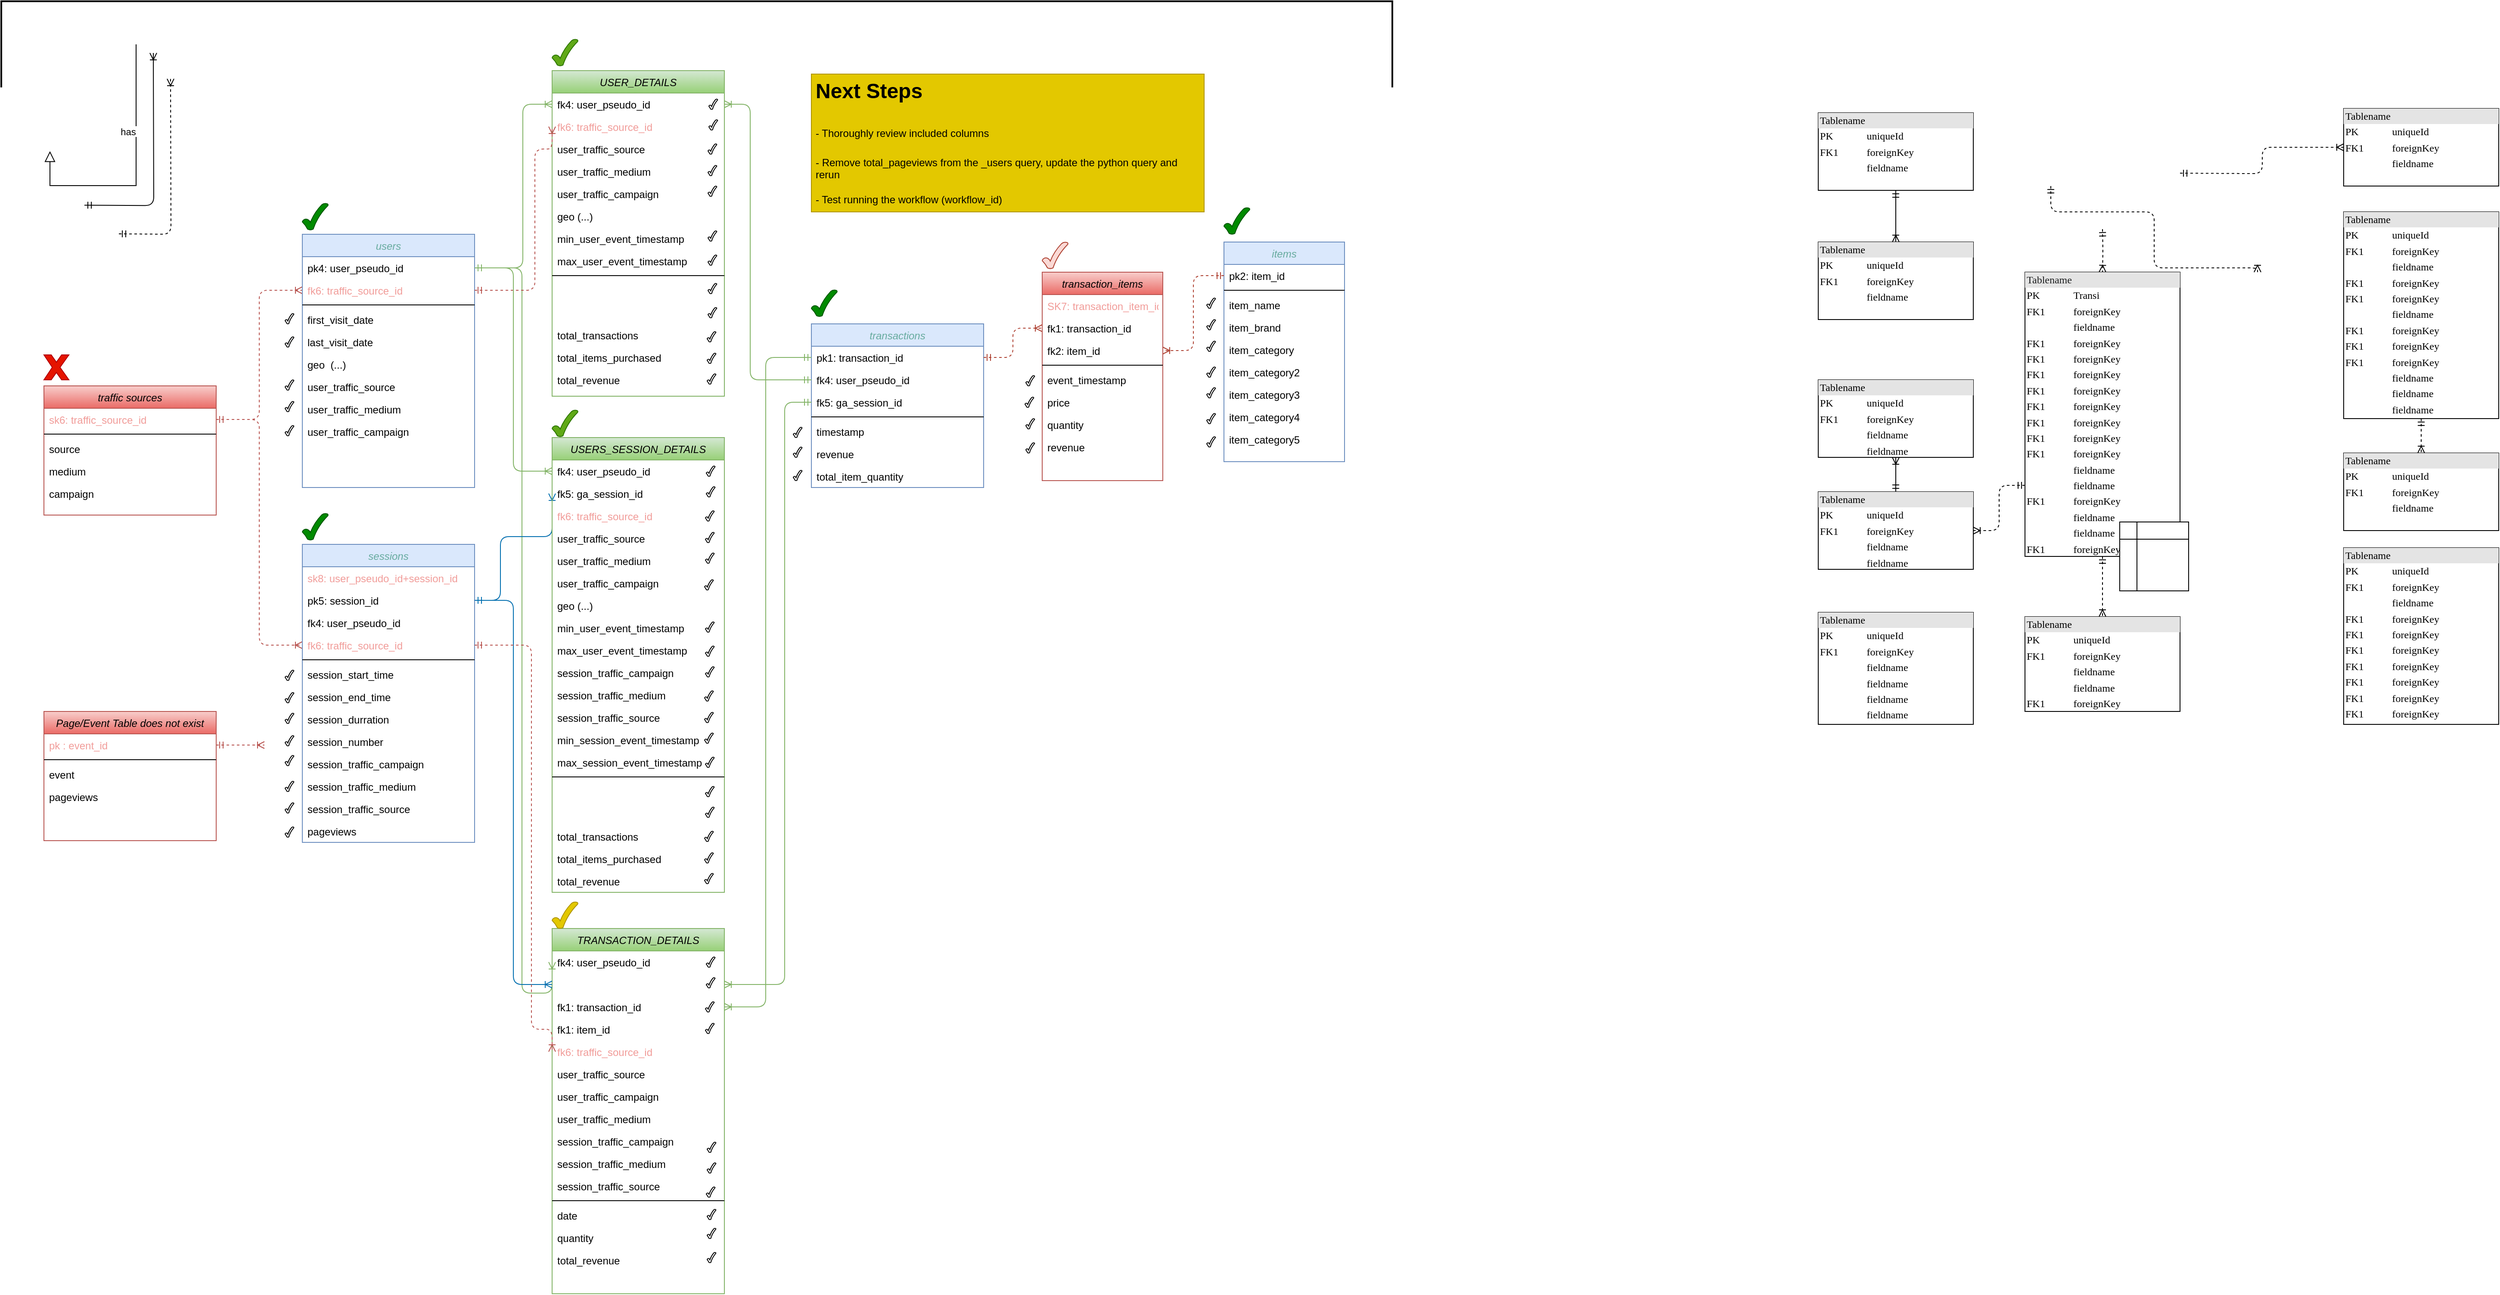 <mxfile version="23.0.2" type="device">
  <diagram name="Page-1" id="2ca16b54-16f6-2749-3443-fa8db7711227">
    <mxGraphModel dx="3185" dy="1083" grid="0" gridSize="10" guides="1" tooltips="1" connect="1" arrows="1" fold="1" page="0" pageScale="1" pageWidth="1100" pageHeight="850" background="none" math="0" shadow="0">
      <root>
        <mxCell id="0" />
        <mxCell id="1" parent="0" />
        <mxCell id="oP-8ZktIpbmKstmaHhmC-1" value="" style="strokeWidth=2;html=1;shape=mxgraph.flowchart.annotation_1;align=left;pointerEvents=1;rotation=90;" parent="1" vertex="1">
          <mxGeometry x="-1132" y="-792" width="100" height="1615" as="geometry" />
        </mxCell>
        <mxCell id="2ed32ef02a7f4228-1" value="&lt;div style=&quot;box-sizing:border-box;width:100%;background:#e4e4e4;padding:2px;&quot;&gt;Tablename&lt;/div&gt;&lt;table style=&quot;width:100%;font-size:1em;&quot; cellpadding=&quot;2&quot; cellspacing=&quot;0&quot;&gt;&lt;tr&gt;&lt;td&gt;PK&lt;/td&gt;&lt;td&gt;uniqueId&lt;/td&gt;&lt;/tr&gt;&lt;tr&gt;&lt;td&gt;FK1&lt;/td&gt;&lt;td&gt;foreignKey&lt;/td&gt;&lt;/tr&gt;&lt;tr&gt;&lt;td&gt;&lt;/td&gt;&lt;td&gt;fieldname&lt;/td&gt;&lt;/tr&gt;&lt;/table&gt;" style="verticalAlign=top;align=left;overflow=fill;html=1;rounded=0;shadow=0;comic=0;labelBackgroundColor=none;strokeWidth=1;fontFamily=Verdana;fontSize=12" parent="1" vertex="1">
          <mxGeometry x="220" y="95" width="180" height="90" as="geometry" />
        </mxCell>
        <mxCell id="2ed32ef02a7f4228-18" style="edgeStyle=orthogonalEdgeStyle;html=1;entryX=0.5;entryY=0;dashed=1;labelBackgroundColor=none;startArrow=ERmandOne;endArrow=ERoneToMany;fontFamily=Verdana;fontSize=12;align=left;" parent="1" target="2ed32ef02a7f4228-8" edge="1">
          <mxGeometry relative="1" as="geometry">
            <mxPoint x="550" y="230" as="sourcePoint" />
          </mxGeometry>
        </mxCell>
        <mxCell id="2ed32ef02a7f4228-19" style="edgeStyle=orthogonalEdgeStyle;html=1;dashed=1;labelBackgroundColor=none;startArrow=ERmandOne;endArrow=ERoneToMany;fontFamily=Verdana;fontSize=12;align=left;entryX=0;entryY=0.5;" parent="1" edge="1">
          <mxGeometry relative="1" as="geometry">
            <Array as="points">
              <mxPoint x="490" y="210" />
              <mxPoint x="610" y="210" />
              <mxPoint x="610" y="275" />
            </Array>
            <mxPoint x="490.0" y="180" as="sourcePoint" />
            <mxPoint x="730" y="280" as="targetPoint" />
          </mxGeometry>
        </mxCell>
        <mxCell id="2ed32ef02a7f4228-20" style="edgeStyle=orthogonalEdgeStyle;html=1;dashed=1;labelBackgroundColor=none;startArrow=ERmandOne;endArrow=ERoneToMany;fontFamily=Verdana;fontSize=12;align=left;" parent="1" target="2ed32ef02a7f4228-11" edge="1">
          <mxGeometry relative="1" as="geometry">
            <mxPoint x="640" y="165.059" as="sourcePoint" />
          </mxGeometry>
        </mxCell>
        <mxCell id="2ed32ef02a7f4228-16" style="edgeStyle=orthogonalEdgeStyle;html=1;labelBackgroundColor=none;startArrow=ERmandOne;endArrow=ERoneToMany;fontFamily=Verdana;fontSize=12;align=left;" parent="1" source="2ed32ef02a7f4228-3" target="2ed32ef02a7f4228-4" edge="1">
          <mxGeometry relative="1" as="geometry" />
        </mxCell>
        <mxCell id="2ed32ef02a7f4228-22" style="edgeStyle=orthogonalEdgeStyle;html=1;exitX=0;exitY=0.75;entryX=1;entryY=0.5;dashed=1;labelBackgroundColor=none;startArrow=ERmandOne;endArrow=ERoneToMany;fontFamily=Verdana;fontSize=12;align=left;" parent="1" source="2ed32ef02a7f4228-8" target="2ed32ef02a7f4228-3" edge="1">
          <mxGeometry relative="1" as="geometry" />
        </mxCell>
        <mxCell id="2ed32ef02a7f4228-3" value="&lt;div style=&quot;box-sizing: border-box ; width: 100% ; background: #e4e4e4 ; padding: 2px&quot;&gt;Tablename&lt;/div&gt;&lt;table style=&quot;width: 100% ; font-size: 1em&quot; cellpadding=&quot;2&quot; cellspacing=&quot;0&quot;&gt;&lt;tbody&gt;&lt;tr&gt;&lt;td&gt;PK&lt;/td&gt;&lt;td&gt;uniqueId&lt;/td&gt;&lt;/tr&gt;&lt;tr&gt;&lt;td&gt;FK1&lt;/td&gt;&lt;td&gt;foreignKey&lt;/td&gt;&lt;/tr&gt;&lt;tr&gt;&lt;td&gt;&lt;/td&gt;&lt;td&gt;fieldname&lt;/td&gt;&lt;/tr&gt;&lt;tr&gt;&lt;td&gt;&lt;br&gt;&lt;/td&gt;&lt;td&gt;fieldname&lt;br&gt;&lt;/td&gt;&lt;/tr&gt;&lt;/tbody&gt;&lt;/table&gt;" style="verticalAlign=top;align=left;overflow=fill;html=1;rounded=0;shadow=0;comic=0;labelBackgroundColor=none;strokeWidth=1;fontFamily=Verdana;fontSize=12" parent="1" vertex="1">
          <mxGeometry x="220" y="535" width="180" height="90" as="geometry" />
        </mxCell>
        <mxCell id="2ed32ef02a7f4228-4" value="&lt;div style=&quot;box-sizing: border-box ; width: 100% ; background: #e4e4e4 ; padding: 2px&quot;&gt;Tablename&lt;/div&gt;&lt;table style=&quot;width: 100% ; font-size: 1em&quot; cellpadding=&quot;2&quot; cellspacing=&quot;0&quot;&gt;&lt;tbody&gt;&lt;tr&gt;&lt;td&gt;PK&lt;/td&gt;&lt;td&gt;uniqueId&lt;/td&gt;&lt;/tr&gt;&lt;tr&gt;&lt;td&gt;FK1&lt;/td&gt;&lt;td&gt;foreignKey&lt;/td&gt;&lt;/tr&gt;&lt;tr&gt;&lt;td&gt;&lt;/td&gt;&lt;td&gt;fieldname&lt;/td&gt;&lt;/tr&gt;&lt;tr&gt;&lt;td&gt;&lt;br&gt;&lt;/td&gt;&lt;td&gt;fieldname&lt;br&gt;&lt;/td&gt;&lt;/tr&gt;&lt;/tbody&gt;&lt;/table&gt;" style="verticalAlign=top;align=left;overflow=fill;html=1;rounded=0;shadow=0;comic=0;labelBackgroundColor=none;strokeWidth=1;fontFamily=Verdana;fontSize=12" parent="1" vertex="1">
          <mxGeometry x="220" y="405" width="180" height="90" as="geometry" />
        </mxCell>
        <mxCell id="2ed32ef02a7f4228-15" style="edgeStyle=orthogonalEdgeStyle;html=1;labelBackgroundColor=none;startArrow=ERmandOne;endArrow=ERoneToMany;fontFamily=Verdana;fontSize=12;align=left;" parent="1" edge="1">
          <mxGeometry relative="1" as="geometry">
            <mxPoint x="-1793" y="202.21" as="sourcePoint" />
            <mxPoint x="-1713" y="25.46" as="targetPoint" />
          </mxGeometry>
        </mxCell>
        <mxCell id="2ed32ef02a7f4228-5" value="&lt;div style=&quot;box-sizing:border-box;width:100%;background:#e4e4e4;padding:2px;&quot;&gt;Tablename&lt;/div&gt;&lt;table style=&quot;width:100%;font-size:1em;&quot; cellpadding=&quot;2&quot; cellspacing=&quot;0&quot;&gt;&lt;tr&gt;&lt;td&gt;PK&lt;/td&gt;&lt;td&gt;uniqueId&lt;/td&gt;&lt;/tr&gt;&lt;tr&gt;&lt;td&gt;FK1&lt;/td&gt;&lt;td&gt;foreignKey&lt;/td&gt;&lt;/tr&gt;&lt;tr&gt;&lt;td&gt;&lt;/td&gt;&lt;td&gt;fieldname&lt;/td&gt;&lt;/tr&gt;&lt;/table&gt;" style="verticalAlign=top;align=left;overflow=fill;html=1;rounded=0;shadow=0;comic=0;labelBackgroundColor=none;strokeWidth=1;fontFamily=Verdana;fontSize=12" parent="1" vertex="1">
          <mxGeometry x="220" y="245" width="180" height="90" as="geometry" />
        </mxCell>
        <mxCell id="2ed32ef02a7f4228-6" value="&lt;div style=&quot;box-sizing: border-box ; width: 100% ; background: #e4e4e4 ; padding: 2px&quot;&gt;Tablename&lt;/div&gt;&lt;table style=&quot;width: 100% ; font-size: 1em&quot; cellpadding=&quot;2&quot; cellspacing=&quot;0&quot;&gt;&lt;tbody&gt;&lt;tr&gt;&lt;td&gt;PK&lt;/td&gt;&lt;td&gt;uniqueId&lt;/td&gt;&lt;/tr&gt;&lt;tr&gt;&lt;td&gt;FK1&lt;/td&gt;&lt;td&gt;foreignKey&lt;/td&gt;&lt;/tr&gt;&lt;tr&gt;&lt;td&gt;&lt;/td&gt;&lt;td&gt;fieldname&lt;/td&gt;&lt;/tr&gt;&lt;tr&gt;&lt;td&gt;FK1&lt;br&gt;&lt;/td&gt;&lt;td&gt;foreignKey&lt;br&gt;&lt;/td&gt;&lt;/tr&gt;&lt;tr&gt;&lt;td&gt;FK1&lt;br&gt;&lt;/td&gt;&lt;td&gt;foreignKey&lt;br&gt;&lt;/td&gt;&lt;/tr&gt;&lt;tr&gt;&lt;td&gt;FK1&lt;br&gt;&lt;/td&gt;&lt;td&gt;foreignKey&lt;br&gt;&lt;/td&gt;&lt;/tr&gt;&lt;tr&gt;&lt;td&gt;FK1&lt;br&gt;&lt;/td&gt;&lt;td&gt;foreignKey&lt;br&gt;&lt;/td&gt;&lt;/tr&gt;&lt;tr&gt;&lt;td&gt;FK1&lt;br&gt;&lt;/td&gt;&lt;td&gt;foreignKey&lt;br&gt;&lt;/td&gt;&lt;/tr&gt;&lt;tr&gt;&lt;td&gt;FK1&lt;br&gt;&lt;/td&gt;&lt;td&gt;foreignKey&lt;br&gt;&lt;/td&gt;&lt;/tr&gt;&lt;tr&gt;&lt;td&gt;FK1&lt;br&gt;&lt;/td&gt;&lt;td&gt;foreignKey&lt;br&gt;&lt;/td&gt;&lt;/tr&gt;&lt;/tbody&gt;&lt;/table&gt;" style="verticalAlign=top;align=left;overflow=fill;html=1;rounded=0;shadow=0;comic=0;labelBackgroundColor=none;strokeWidth=1;fontFamily=Verdana;fontSize=12" parent="1" vertex="1">
          <mxGeometry x="830" y="600" width="180" height="205" as="geometry" />
        </mxCell>
        <mxCell id="2ed32ef02a7f4228-7" value="&lt;div style=&quot;box-sizing: border-box ; width: 100% ; background: #e4e4e4 ; padding: 2px&quot;&gt;Tablename&lt;/div&gt;&lt;table style=&quot;width: 100% ; font-size: 1em&quot; cellpadding=&quot;2&quot; cellspacing=&quot;0&quot;&gt;&lt;tbody&gt;&lt;tr&gt;&lt;td&gt;PK&lt;/td&gt;&lt;td&gt;uniqueId&lt;/td&gt;&lt;/tr&gt;&lt;tr&gt;&lt;td&gt;FK1&lt;/td&gt;&lt;td&gt;foreignKey&lt;/td&gt;&lt;/tr&gt;&lt;tr&gt;&lt;td&gt;&lt;/td&gt;&lt;td&gt;fieldname&lt;/td&gt;&lt;/tr&gt;&lt;tr&gt;&lt;td&gt;&lt;br&gt;&lt;/td&gt;&lt;td&gt;fieldname&lt;br&gt;&lt;/td&gt;&lt;/tr&gt;&lt;tr&gt;&lt;td&gt;FK1&lt;br&gt;&lt;/td&gt;&lt;td&gt;foreignKey&lt;br&gt;&lt;/td&gt;&lt;/tr&gt;&lt;/tbody&gt;&lt;/table&gt;" style="verticalAlign=top;align=left;overflow=fill;html=1;rounded=0;shadow=0;comic=0;labelBackgroundColor=none;strokeWidth=1;fontFamily=Verdana;fontSize=12" parent="1" vertex="1">
          <mxGeometry x="460" y="680" width="180" height="110" as="geometry" />
        </mxCell>
        <mxCell id="2ed32ef02a7f4228-17" style="edgeStyle=orthogonalEdgeStyle;html=1;entryX=0.5;entryY=0;labelBackgroundColor=none;startArrow=ERmandOne;endArrow=ERoneToMany;fontFamily=Verdana;fontSize=12;align=left;dashed=1;" parent="1" source="2ed32ef02a7f4228-8" target="2ed32ef02a7f4228-7" edge="1">
          <mxGeometry relative="1" as="geometry" />
        </mxCell>
        <mxCell id="2ed32ef02a7f4228-8" value="&lt;div style=&quot;box-sizing: border-box ; width: 100% ; background: #e4e4e4 ; padding: 2px&quot;&gt;&lt;font color=&quot;#1b1d1e&quot;&gt;Tablename&lt;/font&gt;&lt;/div&gt;&lt;table style=&quot;width: 100% ; font-size: 1em&quot; cellpadding=&quot;2&quot; cellspacing=&quot;0&quot;&gt;&lt;tbody&gt;&lt;tr&gt;&lt;td&gt;PK&lt;/td&gt;&lt;td&gt;Transi&lt;/td&gt;&lt;/tr&gt;&lt;tr&gt;&lt;td&gt;FK1&lt;/td&gt;&lt;td&gt;foreignKey&lt;/td&gt;&lt;/tr&gt;&lt;tr&gt;&lt;td&gt;&lt;/td&gt;&lt;td&gt;fieldname&lt;/td&gt;&lt;/tr&gt;&lt;tr&gt;&lt;td&gt;FK1&lt;br&gt;&lt;/td&gt;&lt;td&gt;foreignKey&lt;br&gt;&lt;/td&gt;&lt;/tr&gt;&lt;tr&gt;&lt;td&gt;FK1&lt;br&gt;&lt;/td&gt;&lt;td&gt;foreignKey&lt;br&gt;&lt;/td&gt;&lt;/tr&gt;&lt;tr&gt;&lt;td&gt;FK1&lt;br&gt;&lt;/td&gt;&lt;td&gt;foreignKey&lt;br&gt;&lt;/td&gt;&lt;/tr&gt;&lt;tr&gt;&lt;td&gt;FK1&lt;br&gt;&lt;/td&gt;&lt;td&gt;foreignKey&lt;br&gt;&lt;/td&gt;&lt;/tr&gt;&lt;tr&gt;&lt;td&gt;FK1&lt;br&gt;&lt;/td&gt;&lt;td&gt;foreignKey&lt;br&gt;&lt;/td&gt;&lt;/tr&gt;&lt;tr&gt;&lt;td&gt;FK1&lt;br&gt;&lt;/td&gt;&lt;td&gt;foreignKey&lt;br&gt;&lt;/td&gt;&lt;/tr&gt;&lt;tr&gt;&lt;td&gt;FK1&lt;br&gt;&lt;/td&gt;&lt;td&gt;foreignKey&lt;br&gt;&lt;/td&gt;&lt;/tr&gt;&lt;tr&gt;&lt;td&gt;FK1&lt;br&gt;&lt;/td&gt;&lt;td&gt;foreignKey&lt;br&gt;&lt;/td&gt;&lt;/tr&gt;&lt;tr&gt;&lt;td&gt;&lt;br&gt;&lt;/td&gt;&lt;td&gt;fieldname&lt;br&gt;&lt;/td&gt;&lt;/tr&gt;&lt;tr&gt;&lt;td&gt;&lt;br&gt;&lt;/td&gt;&lt;td&gt;fieldname&lt;br&gt;&lt;/td&gt;&lt;/tr&gt;&lt;tr&gt;&lt;td&gt;FK1&lt;br&gt;&lt;/td&gt;&lt;td&gt;foreignKey&lt;br&gt;&lt;/td&gt;&lt;/tr&gt;&lt;tr&gt;&lt;td&gt;&lt;br&gt;&lt;/td&gt;&lt;td&gt;fieldname&lt;br&gt;&lt;/td&gt;&lt;/tr&gt;&lt;tr&gt;&lt;td&gt;&lt;br&gt;&lt;/td&gt;&lt;td&gt;fieldname&lt;br&gt;&lt;/td&gt;&lt;/tr&gt;&lt;tr&gt;&lt;td&gt;FK1&lt;br&gt;&lt;/td&gt;&lt;td&gt;foreignKey&lt;br&gt;&lt;/td&gt;&lt;/tr&gt;&lt;/tbody&gt;&lt;/table&gt;" style="verticalAlign=top;align=left;overflow=fill;html=1;rounded=0;shadow=0;comic=0;labelBackgroundColor=none;strokeWidth=1;fontFamily=Verdana;fontSize=12" parent="1" vertex="1">
          <mxGeometry x="460" y="280" width="180" height="330" as="geometry" />
        </mxCell>
        <mxCell id="2ed32ef02a7f4228-9" value="&lt;div style=&quot;box-sizing:border-box;width:100%;background:#e4e4e4;padding:2px;&quot;&gt;Tablename&lt;/div&gt;&lt;table style=&quot;width:100%;font-size:1em;&quot; cellpadding=&quot;2&quot; cellspacing=&quot;0&quot;&gt;&lt;tr&gt;&lt;td&gt;PK&lt;/td&gt;&lt;td&gt;uniqueId&lt;/td&gt;&lt;/tr&gt;&lt;tr&gt;&lt;td&gt;FK1&lt;/td&gt;&lt;td&gt;foreignKey&lt;/td&gt;&lt;/tr&gt;&lt;tr&gt;&lt;td&gt;&lt;/td&gt;&lt;td&gt;fieldname&lt;/td&gt;&lt;/tr&gt;&lt;/table&gt;" style="verticalAlign=top;align=left;overflow=fill;html=1;rounded=0;shadow=0;comic=0;labelBackgroundColor=none;strokeWidth=1;fontFamily=Verdana;fontSize=12" parent="1" vertex="1">
          <mxGeometry x="830" y="490" width="180" height="90" as="geometry" />
        </mxCell>
        <mxCell id="2ed32ef02a7f4228-21" style="edgeStyle=orthogonalEdgeStyle;html=1;entryX=0.5;entryY=0;dashed=1;labelBackgroundColor=none;startArrow=ERmandOne;endArrow=ERoneToMany;fontFamily=Verdana;fontSize=12;align=left;" parent="1" source="2ed32ef02a7f4228-10" target="2ed32ef02a7f4228-9" edge="1">
          <mxGeometry relative="1" as="geometry" />
        </mxCell>
        <mxCell id="2ed32ef02a7f4228-10" value="&lt;div style=&quot;box-sizing: border-box ; width: 100% ; background: #e4e4e4 ; padding: 2px&quot;&gt;Tablename&lt;/div&gt;&lt;table style=&quot;width: 100% ; font-size: 1em&quot; cellpadding=&quot;2&quot; cellspacing=&quot;0&quot;&gt;&lt;tbody&gt;&lt;tr&gt;&lt;td&gt;PK&lt;/td&gt;&lt;td&gt;uniqueId&lt;/td&gt;&lt;/tr&gt;&lt;tr&gt;&lt;td&gt;FK1&lt;/td&gt;&lt;td&gt;foreignKey&lt;/td&gt;&lt;/tr&gt;&lt;tr&gt;&lt;td&gt;&lt;/td&gt;&lt;td&gt;fieldname&lt;/td&gt;&lt;/tr&gt;&lt;tr&gt;&lt;td&gt;FK1&lt;br&gt;&lt;/td&gt;&lt;td&gt;foreignKey&lt;br&gt;&lt;/td&gt;&lt;/tr&gt;&lt;tr&gt;&lt;td&gt;FK1&lt;br&gt;&lt;/td&gt;&lt;td&gt;foreignKey&lt;br&gt;&lt;/td&gt;&lt;/tr&gt;&lt;tr&gt;&lt;td&gt;&lt;br&gt;&lt;/td&gt;&lt;td&gt;fieldname&lt;br&gt;&lt;/td&gt;&lt;/tr&gt;&lt;tr&gt;&lt;td&gt;FK1&lt;br&gt;&lt;/td&gt;&lt;td&gt;foreignKey&lt;br&gt;&lt;/td&gt;&lt;/tr&gt;&lt;tr&gt;&lt;td&gt;FK1&lt;br&gt;&lt;/td&gt;&lt;td&gt;foreignKey&lt;br&gt;&lt;/td&gt;&lt;/tr&gt;&lt;tr&gt;&lt;td&gt;FK1&lt;br&gt;&lt;/td&gt;&lt;td&gt;foreignKey&lt;br&gt;&lt;/td&gt;&lt;/tr&gt;&lt;tr&gt;&lt;td&gt;&lt;br&gt;&lt;/td&gt;&lt;td&gt;fieldname&lt;br&gt;&lt;/td&gt;&lt;/tr&gt;&lt;tr&gt;&lt;td&gt;&lt;br&gt;&lt;/td&gt;&lt;td&gt;fieldname&lt;br&gt;&lt;/td&gt;&lt;/tr&gt;&lt;tr&gt;&lt;td&gt;&lt;br&gt;&lt;/td&gt;&lt;td&gt;fieldname&lt;br&gt;&lt;/td&gt;&lt;/tr&gt;&lt;/tbody&gt;&lt;/table&gt;" style="verticalAlign=top;align=left;overflow=fill;html=1;rounded=0;shadow=0;comic=0;labelBackgroundColor=none;strokeWidth=1;fontFamily=Verdana;fontSize=12" parent="1" vertex="1">
          <mxGeometry x="830" y="210" width="180" height="240" as="geometry" />
        </mxCell>
        <mxCell id="2ed32ef02a7f4228-11" value="&lt;div style=&quot;box-sizing:border-box;width:100%;background:#e4e4e4;padding:2px;&quot;&gt;Tablename&lt;/div&gt;&lt;table style=&quot;width:100%;font-size:1em;&quot; cellpadding=&quot;2&quot; cellspacing=&quot;0&quot;&gt;&lt;tr&gt;&lt;td&gt;PK&lt;/td&gt;&lt;td&gt;uniqueId&lt;/td&gt;&lt;/tr&gt;&lt;tr&gt;&lt;td&gt;FK1&lt;/td&gt;&lt;td&gt;foreignKey&lt;/td&gt;&lt;/tr&gt;&lt;tr&gt;&lt;td&gt;&lt;/td&gt;&lt;td&gt;fieldname&lt;/td&gt;&lt;/tr&gt;&lt;/table&gt;" style="verticalAlign=top;align=left;overflow=fill;html=1;rounded=0;shadow=0;comic=0;labelBackgroundColor=none;strokeWidth=1;fontFamily=Verdana;fontSize=12" parent="1" vertex="1">
          <mxGeometry x="830" y="90" width="180" height="90" as="geometry" />
        </mxCell>
        <mxCell id="2ed32ef02a7f4228-12" value="&lt;div style=&quot;box-sizing: border-box ; width: 100% ; background: #e4e4e4 ; padding: 2px&quot;&gt;Tablename&lt;/div&gt;&lt;table style=&quot;width: 100% ; font-size: 1em&quot; cellpadding=&quot;2&quot; cellspacing=&quot;0&quot;&gt;&lt;tbody&gt;&lt;tr&gt;&lt;td&gt;PK&lt;/td&gt;&lt;td&gt;uniqueId&lt;/td&gt;&lt;/tr&gt;&lt;tr&gt;&lt;td&gt;FK1&lt;/td&gt;&lt;td&gt;foreignKey&lt;/td&gt;&lt;/tr&gt;&lt;tr&gt;&lt;td&gt;&lt;/td&gt;&lt;td&gt;fieldname&lt;/td&gt;&lt;/tr&gt;&lt;tr&gt;&lt;td&gt;&lt;br&gt;&lt;/td&gt;&lt;td&gt;fieldname&lt;br&gt;&lt;/td&gt;&lt;/tr&gt;&lt;tr&gt;&lt;td&gt;&lt;br&gt;&lt;/td&gt;&lt;td&gt;fieldname&lt;br&gt;&lt;/td&gt;&lt;/tr&gt;&lt;tr&gt;&lt;td&gt;&lt;br&gt;&lt;/td&gt;&lt;td&gt;fieldname&lt;br&gt;&lt;/td&gt;&lt;/tr&gt;&lt;/tbody&gt;&lt;/table&gt;" style="verticalAlign=top;align=left;overflow=fill;html=1;rounded=0;shadow=0;comic=0;labelBackgroundColor=none;strokeWidth=1;fontFamily=Verdana;fontSize=12" parent="1" vertex="1">
          <mxGeometry x="220" y="675" width="180" height="130" as="geometry" />
        </mxCell>
        <mxCell id="2ed32ef02a7f4228-13" value="" style="edgeStyle=orthogonalEdgeStyle;html=1;endArrow=ERoneToMany;startArrow=ERmandOne;labelBackgroundColor=none;fontFamily=Verdana;fontSize=12;align=left;exitX=0.5;exitY=1;entryX=0.5;entryY=0;" parent="1" source="2ed32ef02a7f4228-1" target="2ed32ef02a7f4228-5" edge="1">
          <mxGeometry width="100" height="100" relative="1" as="geometry">
            <mxPoint x="460" y="365" as="sourcePoint" />
            <mxPoint x="560" y="265" as="targetPoint" />
          </mxGeometry>
        </mxCell>
        <mxCell id="qNP00E87EEry-a0WRlY6-1" value="" style="shape=internalStorage;whiteSpace=wrap;html=1;backgroundOutline=1;" parent="1" vertex="1">
          <mxGeometry x="570" y="570" width="80" height="80" as="geometry" />
        </mxCell>
        <mxCell id="qNP00E87EEry-a0WRlY6-2" value="transactions" style="swimlane;fontStyle=2;align=center;verticalAlign=top;childLayout=stackLayout;horizontal=1;startSize=26;horizontalStack=0;resizeParent=1;resizeLast=0;collapsible=1;marginBottom=0;rounded=0;shadow=0;strokeWidth=1;fillColor=#dae8fc;strokeColor=#6c8ebf;fontColor=#67AB9F;" parent="1" vertex="1">
          <mxGeometry x="-949" y="340" width="200" height="190" as="geometry">
            <mxRectangle x="230" y="140" width="160" height="26" as="alternateBounds" />
          </mxGeometry>
        </mxCell>
        <mxCell id="qNP00E87EEry-a0WRlY6-3" value="pk1: transaction_id" style="text;align=left;verticalAlign=top;spacingLeft=4;spacingRight=4;overflow=hidden;rotatable=0;points=[[0,0.5],[1,0.5]];portConstraint=eastwest;" parent="qNP00E87EEry-a0WRlY6-2" vertex="1">
          <mxGeometry y="26" width="200" height="26" as="geometry" />
        </mxCell>
        <mxCell id="qNP00E87EEry-a0WRlY6-4" value="fk4: user_pseudo_id" style="text;align=left;verticalAlign=top;spacingLeft=4;spacingRight=4;overflow=hidden;rotatable=0;points=[[0,0.5],[1,0.5]];portConstraint=eastwest;rounded=0;shadow=0;html=0;" parent="qNP00E87EEry-a0WRlY6-2" vertex="1">
          <mxGeometry y="52" width="200" height="26" as="geometry" />
        </mxCell>
        <mxCell id="qNP00E87EEry-a0WRlY6-12" value="fk5: ga_session_id" style="text;align=left;verticalAlign=top;spacingLeft=4;spacingRight=4;overflow=hidden;rotatable=0;points=[[0,0.5],[1,0.5]];portConstraint=eastwest;rounded=0;shadow=0;html=0;" parent="qNP00E87EEry-a0WRlY6-2" vertex="1">
          <mxGeometry y="78" width="200" height="26" as="geometry" />
        </mxCell>
        <mxCell id="qNP00E87EEry-a0WRlY6-5" value="" style="line;html=1;strokeWidth=1;align=left;verticalAlign=middle;spacingTop=-1;spacingLeft=3;spacingRight=3;rotatable=0;labelPosition=right;points=[];portConstraint=eastwest;" parent="qNP00E87EEry-a0WRlY6-2" vertex="1">
          <mxGeometry y="104" width="200" height="8" as="geometry" />
        </mxCell>
        <mxCell id="qNP00E87EEry-a0WRlY6-6" value="timestamp" style="text;align=left;verticalAlign=top;spacingLeft=4;spacingRight=4;overflow=hidden;rotatable=0;points=[[0,0.5],[1,0.5]];portConstraint=eastwest;" parent="qNP00E87EEry-a0WRlY6-2" vertex="1">
          <mxGeometry y="112" width="200" height="26" as="geometry" />
        </mxCell>
        <mxCell id="qNP00E87EEry-a0WRlY6-11" value="revenue" style="text;align=left;verticalAlign=top;spacingLeft=4;spacingRight=4;overflow=hidden;rotatable=0;points=[[0,0.5],[1,0.5]];portConstraint=eastwest;rounded=0;shadow=0;html=0;" parent="qNP00E87EEry-a0WRlY6-2" vertex="1">
          <mxGeometry y="138" width="200" height="26" as="geometry" />
        </mxCell>
        <mxCell id="hK94roNed7ouTjo_kEez-17" value="total_item_quantity" style="text;align=left;verticalAlign=top;spacingLeft=4;spacingRight=4;overflow=hidden;rotatable=0;points=[[0,0.5],[1,0.5]];portConstraint=eastwest;rounded=0;shadow=0;html=0;" parent="qNP00E87EEry-a0WRlY6-2" vertex="1">
          <mxGeometry y="164" width="200" height="26" as="geometry" />
        </mxCell>
        <mxCell id="qNP00E87EEry-a0WRlY6-13" value="items" style="swimlane;fontStyle=2;align=center;verticalAlign=top;childLayout=stackLayout;horizontal=1;startSize=26;horizontalStack=0;resizeParent=1;resizeLast=0;collapsible=1;marginBottom=0;rounded=0;shadow=0;strokeWidth=1;fillColor=#dae8fc;strokeColor=#6c8ebf;fontColor=#67AB9F;" parent="1" vertex="1">
          <mxGeometry x="-470" y="245" width="140" height="255" as="geometry">
            <mxRectangle x="230" y="140" width="160" height="26" as="alternateBounds" />
          </mxGeometry>
        </mxCell>
        <mxCell id="qNP00E87EEry-a0WRlY6-14" value="pk2: item_id" style="text;align=left;verticalAlign=top;spacingLeft=4;spacingRight=4;overflow=hidden;rotatable=0;points=[[0,0.5],[1,0.5]];portConstraint=eastwest;" parent="qNP00E87EEry-a0WRlY6-13" vertex="1">
          <mxGeometry y="26" width="140" height="26" as="geometry" />
        </mxCell>
        <mxCell id="qNP00E87EEry-a0WRlY6-17" value="" style="line;html=1;strokeWidth=1;align=left;verticalAlign=middle;spacingTop=-1;spacingLeft=3;spacingRight=3;rotatable=0;labelPosition=right;points=[];portConstraint=eastwest;" parent="qNP00E87EEry-a0WRlY6-13" vertex="1">
          <mxGeometry y="52" width="140" height="8" as="geometry" />
        </mxCell>
        <mxCell id="qNP00E87EEry-a0WRlY6-18" value="item_name" style="text;align=left;verticalAlign=top;spacingLeft=4;spacingRight=4;overflow=hidden;rotatable=0;points=[[0,0.5],[1,0.5]];portConstraint=eastwest;" parent="qNP00E87EEry-a0WRlY6-13" vertex="1">
          <mxGeometry y="60" width="140" height="26" as="geometry" />
        </mxCell>
        <mxCell id="hK94roNed7ouTjo_kEez-11" value="item_brand" style="text;align=left;verticalAlign=top;spacingLeft=4;spacingRight=4;overflow=hidden;rotatable=0;points=[[0,0.5],[1,0.5]];portConstraint=eastwest;" parent="qNP00E87EEry-a0WRlY6-13" vertex="1">
          <mxGeometry y="86" width="140" height="26" as="geometry" />
        </mxCell>
        <mxCell id="hK94roNed7ouTjo_kEez-12" value="item_category" style="text;align=left;verticalAlign=top;spacingLeft=4;spacingRight=4;overflow=hidden;rotatable=0;points=[[0,0.5],[1,0.5]];portConstraint=eastwest;" parent="qNP00E87EEry-a0WRlY6-13" vertex="1">
          <mxGeometry y="112" width="140" height="26" as="geometry" />
        </mxCell>
        <mxCell id="hK94roNed7ouTjo_kEez-13" value="item_category2" style="text;align=left;verticalAlign=top;spacingLeft=4;spacingRight=4;overflow=hidden;rotatable=0;points=[[0,0.5],[1,0.5]];portConstraint=eastwest;" parent="qNP00E87EEry-a0WRlY6-13" vertex="1">
          <mxGeometry y="138" width="140" height="26" as="geometry" />
        </mxCell>
        <mxCell id="wESElSmVdxReJ43WXzNk-7" value="item_category3" style="text;align=left;verticalAlign=top;spacingLeft=4;spacingRight=4;overflow=hidden;rotatable=0;points=[[0,0.5],[1,0.5]];portConstraint=eastwest;rounded=0;shadow=0;html=0;" parent="qNP00E87EEry-a0WRlY6-13" vertex="1">
          <mxGeometry y="164" width="140" height="26" as="geometry" />
        </mxCell>
        <mxCell id="qNP00E87EEry-a0WRlY6-20" value="item_category4" style="text;align=left;verticalAlign=top;spacingLeft=4;spacingRight=4;overflow=hidden;rotatable=0;points=[[0,0.5],[1,0.5]];portConstraint=eastwest;rounded=0;shadow=0;html=0;" parent="qNP00E87EEry-a0WRlY6-13" vertex="1">
          <mxGeometry y="190" width="140" height="26" as="geometry" />
        </mxCell>
        <mxCell id="hK94roNed7ouTjo_kEez-14" value="item_category5" style="text;align=left;verticalAlign=top;spacingLeft=4;spacingRight=4;overflow=hidden;rotatable=0;points=[[0,0.5],[1,0.5]];portConstraint=eastwest;rounded=0;shadow=0;html=0;" parent="qNP00E87EEry-a0WRlY6-13" vertex="1">
          <mxGeometry y="216" width="140" height="26" as="geometry" />
        </mxCell>
        <mxCell id="qNP00E87EEry-a0WRlY6-21" value="transaction_items" style="swimlane;fontStyle=2;align=center;verticalAlign=top;childLayout=stackLayout;horizontal=1;startSize=26;horizontalStack=0;resizeParent=1;resizeLast=0;collapsible=1;marginBottom=0;rounded=0;shadow=0;strokeWidth=1;fillColor=#f8cecc;strokeColor=#b85450;gradientColor=#ea6b66;" parent="1" vertex="1">
          <mxGeometry x="-681" y="280" width="140" height="242" as="geometry">
            <mxRectangle x="230" y="140" width="160" height="26" as="alternateBounds" />
          </mxGeometry>
        </mxCell>
        <mxCell id="qNP00E87EEry-a0WRlY6-22" value="SK7: transaction_item_id" style="text;align=left;verticalAlign=top;spacingLeft=4;spacingRight=4;overflow=hidden;rotatable=0;points=[[0,0.5],[1,0.5]];portConstraint=eastwest;fontColor=#F19C99;" parent="qNP00E87EEry-a0WRlY6-21" vertex="1">
          <mxGeometry y="26" width="140" height="26" as="geometry" />
        </mxCell>
        <mxCell id="qNP00E87EEry-a0WRlY6-27" value="fk1: transaction_id" style="text;align=left;verticalAlign=top;spacingLeft=4;spacingRight=4;overflow=hidden;rotatable=0;points=[[0,0.5],[1,0.5]];portConstraint=eastwest;" parent="qNP00E87EEry-a0WRlY6-21" vertex="1">
          <mxGeometry y="52" width="140" height="26" as="geometry" />
        </mxCell>
        <mxCell id="qNP00E87EEry-a0WRlY6-25" value="fk2: item_id" style="text;align=left;verticalAlign=top;spacingLeft=4;spacingRight=4;overflow=hidden;rotatable=0;points=[[0,0.5],[1,0.5]];portConstraint=eastwest;rounded=0;shadow=0;html=0;" parent="qNP00E87EEry-a0WRlY6-21" vertex="1">
          <mxGeometry y="78" width="140" height="26" as="geometry" />
        </mxCell>
        <mxCell id="qNP00E87EEry-a0WRlY6-23" value="" style="line;html=1;strokeWidth=1;align=left;verticalAlign=middle;spacingTop=-1;spacingLeft=3;spacingRight=3;rotatable=0;labelPosition=right;points=[];portConstraint=eastwest;" parent="qNP00E87EEry-a0WRlY6-21" vertex="1">
          <mxGeometry y="104" width="140" height="8" as="geometry" />
        </mxCell>
        <mxCell id="qNP00E87EEry-a0WRlY6-26" value="event_timestamp" style="text;align=left;verticalAlign=top;spacingLeft=4;spacingRight=4;overflow=hidden;rotatable=0;points=[[0,0.5],[1,0.5]];portConstraint=eastwest;rounded=0;shadow=0;html=0;" parent="qNP00E87EEry-a0WRlY6-21" vertex="1">
          <mxGeometry y="112" width="140" height="26" as="geometry" />
        </mxCell>
        <mxCell id="hK94roNed7ouTjo_kEez-21" value="price" style="text;align=left;verticalAlign=top;spacingLeft=4;spacingRight=4;overflow=hidden;rotatable=0;points=[[0,0.5],[1,0.5]];portConstraint=eastwest;rounded=0;shadow=0;html=0;" parent="qNP00E87EEry-a0WRlY6-21" vertex="1">
          <mxGeometry y="138" width="140" height="26" as="geometry" />
        </mxCell>
        <mxCell id="hK94roNed7ouTjo_kEez-20" value="quantity" style="text;align=left;verticalAlign=top;spacingLeft=4;spacingRight=4;overflow=hidden;rotatable=0;points=[[0,0.5],[1,0.5]];portConstraint=eastwest;rounded=0;shadow=0;html=0;" parent="qNP00E87EEry-a0WRlY6-21" vertex="1">
          <mxGeometry y="164" width="140" height="26" as="geometry" />
        </mxCell>
        <mxCell id="hK94roNed7ouTjo_kEez-19" value="revenue" style="text;align=left;verticalAlign=top;spacingLeft=4;spacingRight=4;overflow=hidden;rotatable=0;points=[[0,0.5],[1,0.5]];portConstraint=eastwest;rounded=0;shadow=0;html=0;" parent="qNP00E87EEry-a0WRlY6-21" vertex="1">
          <mxGeometry y="190" width="140" height="26" as="geometry" />
        </mxCell>
        <mxCell id="qNP00E87EEry-a0WRlY6-46" value="traffic sources" style="swimlane;fontStyle=2;align=center;verticalAlign=top;childLayout=stackLayout;horizontal=1;startSize=26;horizontalStack=0;resizeParent=1;resizeLast=0;collapsible=1;marginBottom=0;rounded=0;shadow=0;strokeWidth=1;fillColor=#f8cecc;strokeColor=#b85450;gradientColor=#ea6b66;" parent="1" vertex="1">
          <mxGeometry x="-1840" y="412" width="200" height="150" as="geometry">
            <mxRectangle x="230" y="140" width="160" height="26" as="alternateBounds" />
          </mxGeometry>
        </mxCell>
        <mxCell id="qNP00E87EEry-a0WRlY6-47" value="sk6: traffic_source_id" style="text;align=left;verticalAlign=top;spacingLeft=4;spacingRight=4;overflow=hidden;rotatable=0;points=[[0,0.5],[1,0.5]];portConstraint=eastwest;fontColor=#F19C99;" parent="qNP00E87EEry-a0WRlY6-46" vertex="1">
          <mxGeometry y="26" width="200" height="26" as="geometry" />
        </mxCell>
        <mxCell id="qNP00E87EEry-a0WRlY6-49" value="" style="line;html=1;strokeWidth=1;align=left;verticalAlign=middle;spacingTop=-1;spacingLeft=3;spacingRight=3;rotatable=0;labelPosition=right;points=[];portConstraint=eastwest;" parent="qNP00E87EEry-a0WRlY6-46" vertex="1">
          <mxGeometry y="52" width="200" height="8" as="geometry" />
        </mxCell>
        <mxCell id="qNP00E87EEry-a0WRlY6-50" value="source" style="text;align=left;verticalAlign=top;spacingLeft=4;spacingRight=4;overflow=hidden;rotatable=0;points=[[0,0.5],[1,0.5]];portConstraint=eastwest;rounded=0;shadow=0;html=0;" parent="qNP00E87EEry-a0WRlY6-46" vertex="1">
          <mxGeometry y="60" width="200" height="26" as="geometry" />
        </mxCell>
        <mxCell id="qNP00E87EEry-a0WRlY6-51" value="medium" style="text;align=left;verticalAlign=top;spacingLeft=4;spacingRight=4;overflow=hidden;rotatable=0;points=[[0,0.5],[1,0.5]];portConstraint=eastwest;rounded=0;shadow=0;html=0;" parent="qNP00E87EEry-a0WRlY6-46" vertex="1">
          <mxGeometry y="86" width="200" height="26" as="geometry" />
        </mxCell>
        <mxCell id="qNP00E87EEry-a0WRlY6-52" value="campaign" style="text;align=left;verticalAlign=top;spacingLeft=4;spacingRight=4;overflow=hidden;rotatable=0;points=[[0,0.5],[1,0.5]];portConstraint=eastwest;rounded=0;shadow=0;html=0;" parent="qNP00E87EEry-a0WRlY6-46" vertex="1">
          <mxGeometry y="112" width="200" height="26" as="geometry" />
        </mxCell>
        <mxCell id="qNP00E87EEry-a0WRlY6-59" value="USER_DETAILS" style="swimlane;fontStyle=2;align=center;verticalAlign=top;childLayout=stackLayout;horizontal=1;startSize=26;horizontalStack=0;resizeParent=1;resizeLast=0;collapsible=1;marginBottom=0;rounded=0;shadow=0;strokeWidth=1;fillColor=#d5e8d4;strokeColor=#82b366;labelBackgroundColor=none;gradientColor=#97d077;" parent="1" vertex="1">
          <mxGeometry x="-1250" y="46" width="200" height="378" as="geometry">
            <mxRectangle x="230" y="140" width="160" height="26" as="alternateBounds" />
          </mxGeometry>
        </mxCell>
        <mxCell id="qNP00E87EEry-a0WRlY6-60" value="fk4: user_pseudo_id" style="text;align=left;verticalAlign=top;spacingLeft=4;spacingRight=4;overflow=hidden;rotatable=0;points=[[0,0.5],[1,0.5]];portConstraint=eastwest;" parent="qNP00E87EEry-a0WRlY6-59" vertex="1">
          <mxGeometry y="26" width="200" height="26" as="geometry" />
        </mxCell>
        <mxCell id="wESElSmVdxReJ43WXzNk-3" value="fk6: traffic_source_id" style="text;align=left;verticalAlign=top;spacingLeft=4;spacingRight=4;overflow=hidden;rotatable=0;points=[[0,0.5],[1,0.5]];portConstraint=eastwest;fontColor=#F19C99;" parent="qNP00E87EEry-a0WRlY6-59" vertex="1">
          <mxGeometry y="52" width="200" height="26" as="geometry" />
        </mxCell>
        <mxCell id="qNP00E87EEry-a0WRlY6-65" value="user_traffic_source" style="text;align=left;verticalAlign=top;spacingLeft=4;spacingRight=4;overflow=hidden;rotatable=0;points=[[0,0.5],[1,0.5]];portConstraint=eastwest;rounded=0;shadow=0;html=0;" parent="qNP00E87EEry-a0WRlY6-59" vertex="1">
          <mxGeometry y="78" width="200" height="26" as="geometry" />
        </mxCell>
        <mxCell id="qNP00E87EEry-a0WRlY6-66" value="user_traffic_medium" style="text;align=left;verticalAlign=top;spacingLeft=4;spacingRight=4;overflow=hidden;rotatable=0;points=[[0,0.5],[1,0.5]];portConstraint=eastwest;rounded=0;shadow=0;html=0;" parent="qNP00E87EEry-a0WRlY6-59" vertex="1">
          <mxGeometry y="104" width="200" height="26" as="geometry" />
        </mxCell>
        <mxCell id="qNP00E87EEry-a0WRlY6-67" value="user_traffic_campaign" style="text;align=left;verticalAlign=top;spacingLeft=4;spacingRight=4;overflow=hidden;rotatable=0;points=[[0,0.5],[1,0.5]];portConstraint=eastwest;rounded=0;shadow=0;html=0;" parent="qNP00E87EEry-a0WRlY6-59" vertex="1">
          <mxGeometry y="130" width="200" height="26" as="geometry" />
        </mxCell>
        <mxCell id="qNP00E87EEry-a0WRlY6-64" value="geo (...)" style="text;align=left;verticalAlign=top;spacingLeft=4;spacingRight=4;overflow=hidden;rotatable=0;points=[[0,0.5],[1,0.5]];portConstraint=eastwest;rounded=0;shadow=0;html=0;" parent="qNP00E87EEry-a0WRlY6-59" vertex="1">
          <mxGeometry y="156" width="200" height="26" as="geometry" />
        </mxCell>
        <mxCell id="OyjggrpvQq8LxPTBRYsr-12" value="min_user_event_timestamp" style="text;align=left;verticalAlign=top;spacingLeft=4;spacingRight=4;overflow=hidden;rotatable=0;points=[[0,0.5],[1,0.5]];portConstraint=eastwest;" parent="qNP00E87EEry-a0WRlY6-59" vertex="1">
          <mxGeometry y="182" width="200" height="26" as="geometry" />
        </mxCell>
        <mxCell id="OyjggrpvQq8LxPTBRYsr-13" value="max_user_event_timestamp" style="text;align=left;verticalAlign=top;spacingLeft=4;spacingRight=4;overflow=hidden;rotatable=0;points=[[0,0.5],[1,0.5]];portConstraint=eastwest;" parent="qNP00E87EEry-a0WRlY6-59" vertex="1">
          <mxGeometry y="208" width="200" height="26" as="geometry" />
        </mxCell>
        <mxCell id="qNP00E87EEry-a0WRlY6-62" value="" style="line;html=1;strokeWidth=1;align=left;verticalAlign=middle;spacingTop=-1;spacingLeft=3;spacingRight=3;rotatable=0;labelPosition=right;points=[];portConstraint=eastwest;" parent="qNP00E87EEry-a0WRlY6-59" vertex="1">
          <mxGeometry y="234" width="200" height="8" as="geometry" />
        </mxCell>
        <mxCell id="qNP00E87EEry-a0WRlY6-68" value="total_sessions" style="text;align=left;verticalAlign=top;spacingLeft=4;spacingRight=4;overflow=hidden;rotatable=0;points=[[0,0.5],[1,0.5]];portConstraint=eastwest;rounded=0;shadow=0;html=0;fontColor=#FFFFFF;" parent="qNP00E87EEry-a0WRlY6-59" vertex="1">
          <mxGeometry y="242" width="200" height="26" as="geometry" />
        </mxCell>
        <mxCell id="qNP00E87EEry-a0WRlY6-69" value="total_pageviews" style="text;align=left;verticalAlign=top;spacingLeft=4;spacingRight=4;overflow=hidden;rotatable=0;points=[[0,0.5],[1,0.5]];portConstraint=eastwest;rounded=0;shadow=0;html=0;fontColor=#FFFFFF;" parent="qNP00E87EEry-a0WRlY6-59" vertex="1">
          <mxGeometry y="268" width="200" height="26" as="geometry" />
        </mxCell>
        <mxCell id="qNP00E87EEry-a0WRlY6-70" value="total_transactions" style="text;align=left;verticalAlign=top;spacingLeft=4;spacingRight=4;overflow=hidden;rotatable=0;points=[[0,0.5],[1,0.5]];portConstraint=eastwest;rounded=0;shadow=0;html=0;" parent="qNP00E87EEry-a0WRlY6-59" vertex="1">
          <mxGeometry y="294" width="200" height="26" as="geometry" />
        </mxCell>
        <mxCell id="qNP00E87EEry-a0WRlY6-72" value="total_items_purchased" style="text;align=left;verticalAlign=top;spacingLeft=4;spacingRight=4;overflow=hidden;rotatable=0;points=[[0,0.5],[1,0.5]];portConstraint=eastwest;rounded=0;shadow=0;html=0;" parent="qNP00E87EEry-a0WRlY6-59" vertex="1">
          <mxGeometry y="320" width="200" height="26" as="geometry" />
        </mxCell>
        <mxCell id="qNP00E87EEry-a0WRlY6-71" value="total_revenue" style="text;align=left;verticalAlign=top;spacingLeft=4;spacingRight=4;overflow=hidden;rotatable=0;points=[[0,0.5],[1,0.5]];portConstraint=eastwest;rounded=0;shadow=0;html=0;" parent="qNP00E87EEry-a0WRlY6-59" vertex="1">
          <mxGeometry y="346" width="200" height="26" as="geometry" />
        </mxCell>
        <mxCell id="qNP00E87EEry-a0WRlY6-73" value="TRANSACTION_DETAILS" style="swimlane;fontStyle=2;align=center;verticalAlign=top;childLayout=stackLayout;horizontal=1;startSize=26;horizontalStack=0;resizeParent=1;resizeLast=0;collapsible=1;marginBottom=0;rounded=0;shadow=0;strokeWidth=1;fillColor=#d5e8d4;strokeColor=#82b366;labelBackgroundColor=none;gradientColor=#97d077;" parent="1" vertex="1">
          <mxGeometry x="-1250" y="1042" width="200" height="424" as="geometry">
            <mxRectangle x="230" y="140" width="160" height="26" as="alternateBounds" />
          </mxGeometry>
        </mxCell>
        <mxCell id="qNP00E87EEry-a0WRlY6-74" value="fk4: user_pseudo_id" style="text;align=left;verticalAlign=top;spacingLeft=4;spacingRight=4;overflow=hidden;rotatable=0;points=[[0,0.5],[1,0.5]];portConstraint=eastwest;" parent="qNP00E87EEry-a0WRlY6-73" vertex="1">
          <mxGeometry y="26" width="200" height="26" as="geometry" />
        </mxCell>
        <mxCell id="qNP00E87EEry-a0WRlY6-75" value="fk6: session_id" style="text;align=left;verticalAlign=top;spacingLeft=4;spacingRight=4;overflow=hidden;rotatable=0;points=[[0,0.5],[1,0.5]];portConstraint=eastwest;fontColor=#FFFFFF;" parent="qNP00E87EEry-a0WRlY6-73" vertex="1">
          <mxGeometry y="52" width="200" height="26" as="geometry" />
        </mxCell>
        <mxCell id="qNP00E87EEry-a0WRlY6-76" value="fk1: transaction_id" style="text;align=left;verticalAlign=top;spacingLeft=4;spacingRight=4;overflow=hidden;rotatable=0;points=[[0,0.5],[1,0.5]];portConstraint=eastwest;" parent="qNP00E87EEry-a0WRlY6-73" vertex="1">
          <mxGeometry y="78" width="200" height="26" as="geometry" />
        </mxCell>
        <mxCell id="7Q88Oa7nhpFUDxQluxZp-36" value="fk1: item_id" style="text;align=left;verticalAlign=top;spacingLeft=4;spacingRight=4;overflow=hidden;rotatable=0;points=[[0,0.5],[1,0.5]];portConstraint=eastwest;" parent="qNP00E87EEry-a0WRlY6-73" vertex="1">
          <mxGeometry y="104" width="200" height="26" as="geometry" />
        </mxCell>
        <mxCell id="qNP00E87EEry-a0WRlY6-55" value="fk6: traffic_source_id" style="text;align=left;verticalAlign=top;spacingLeft=4;spacingRight=4;overflow=hidden;rotatable=0;points=[[0,0.5],[1,0.5]];portConstraint=eastwest;fontColor=#F19C99;" parent="qNP00E87EEry-a0WRlY6-73" vertex="1">
          <mxGeometry y="130" width="200" height="26" as="geometry" />
        </mxCell>
        <mxCell id="3dkUI6QA9-i4XJu03KrZ-1" value="user_traffic_source" style="text;align=left;verticalAlign=top;spacingLeft=4;spacingRight=4;overflow=hidden;rotatable=0;points=[[0,0.5],[1,0.5]];portConstraint=eastwest;rounded=0;shadow=0;html=0;" vertex="1" parent="qNP00E87EEry-a0WRlY6-73">
          <mxGeometry y="156" width="200" height="26" as="geometry" />
        </mxCell>
        <mxCell id="3dkUI6QA9-i4XJu03KrZ-3" value="user_traffic_campaign" style="text;align=left;verticalAlign=top;spacingLeft=4;spacingRight=4;overflow=hidden;rotatable=0;points=[[0,0.5],[1,0.5]];portConstraint=eastwest;rounded=0;shadow=0;html=0;" vertex="1" parent="qNP00E87EEry-a0WRlY6-73">
          <mxGeometry y="182" width="200" height="26" as="geometry" />
        </mxCell>
        <mxCell id="3dkUI6QA9-i4XJu03KrZ-2" value="user_traffic_medium" style="text;align=left;verticalAlign=top;spacingLeft=4;spacingRight=4;overflow=hidden;rotatable=0;points=[[0,0.5],[1,0.5]];portConstraint=eastwest;rounded=0;shadow=0;html=0;" vertex="1" parent="qNP00E87EEry-a0WRlY6-73">
          <mxGeometry y="208" width="200" height="26" as="geometry" />
        </mxCell>
        <mxCell id="qNP00E87EEry-a0WRlY6-45" value="session_traffic_campaign" style="text;align=left;verticalAlign=top;spacingLeft=4;spacingRight=4;overflow=hidden;rotatable=0;points=[[0,0.5],[1,0.5]];portConstraint=eastwest;rounded=0;shadow=0;html=0;" parent="qNP00E87EEry-a0WRlY6-73" vertex="1">
          <mxGeometry y="234" width="200" height="26" as="geometry" />
        </mxCell>
        <mxCell id="qNP00E87EEry-a0WRlY6-44" value="session_traffic_medium" style="text;align=left;verticalAlign=top;spacingLeft=4;spacingRight=4;overflow=hidden;rotatable=0;points=[[0,0.5],[1,0.5]];portConstraint=eastwest;rounded=0;shadow=0;html=0;" parent="qNP00E87EEry-a0WRlY6-73" vertex="1">
          <mxGeometry y="260" width="200" height="26" as="geometry" />
        </mxCell>
        <mxCell id="qNP00E87EEry-a0WRlY6-33" value="session_traffic_source" style="text;align=left;verticalAlign=top;spacingLeft=4;spacingRight=4;overflow=hidden;rotatable=0;points=[[0,0.5],[1,0.5]];portConstraint=eastwest;rounded=0;shadow=0;html=0;" parent="qNP00E87EEry-a0WRlY6-73" vertex="1">
          <mxGeometry y="286" width="200" height="26" as="geometry" />
        </mxCell>
        <mxCell id="qNP00E87EEry-a0WRlY6-81" value="" style="line;html=1;strokeWidth=1;align=left;verticalAlign=middle;spacingTop=-1;spacingLeft=3;spacingRight=3;rotatable=0;labelPosition=right;points=[];portConstraint=eastwest;" parent="qNP00E87EEry-a0WRlY6-73" vertex="1">
          <mxGeometry y="312" width="200" height="8" as="geometry" />
        </mxCell>
        <mxCell id="qNP00E87EEry-a0WRlY6-87" value="date" style="text;align=left;verticalAlign=top;spacingLeft=4;spacingRight=4;overflow=hidden;rotatable=0;points=[[0,0.5],[1,0.5]];portConstraint=eastwest;" parent="qNP00E87EEry-a0WRlY6-73" vertex="1">
          <mxGeometry y="320" width="200" height="26" as="geometry" />
        </mxCell>
        <mxCell id="qNP00E87EEry-a0WRlY6-85" value="quantity" style="text;align=left;verticalAlign=top;spacingLeft=4;spacingRight=4;overflow=hidden;rotatable=0;points=[[0,0.5],[1,0.5]];portConstraint=eastwest;rounded=0;shadow=0;html=0;" parent="qNP00E87EEry-a0WRlY6-73" vertex="1">
          <mxGeometry y="346" width="200" height="26" as="geometry" />
        </mxCell>
        <mxCell id="qNP00E87EEry-a0WRlY6-86" value="total_revenue" style="text;align=left;verticalAlign=top;spacingLeft=4;spacingRight=4;overflow=hidden;rotatable=0;points=[[0,0.5],[1,0.5]];portConstraint=eastwest;rounded=0;shadow=0;html=0;" parent="qNP00E87EEry-a0WRlY6-73" vertex="1">
          <mxGeometry y="372" width="200" height="26" as="geometry" />
        </mxCell>
        <mxCell id="qNP00E87EEry-a0WRlY6-88" value="has" style="endArrow=block;endSize=10;endFill=0;shadow=0;strokeWidth=1;rounded=0;edgeStyle=elbowEdgeStyle;elbow=vertical;exitX=0;exitY=0.5;exitDx=0;exitDy=0;entryX=1;entryY=0.5;entryDx=0;entryDy=0;" parent="1" edge="1">
          <mxGeometry x="-0.336" y="-9" width="160" relative="1" as="geometry">
            <mxPoint x="-1733" y="15.46" as="sourcePoint" />
            <mxPoint x="-1833" y="139.46" as="targetPoint" />
            <Array as="points">
              <mxPoint x="-1783" y="179.46" />
            </Array>
            <mxPoint as="offset" />
          </mxGeometry>
        </mxCell>
        <mxCell id="qNP00E87EEry-a0WRlY6-98" style="edgeStyle=orthogonalEdgeStyle;html=1;exitX=1;exitY=0.5;entryX=0;entryY=0.5;dashed=1;labelBackgroundColor=none;startArrow=ERmandOne;endArrow=ERoneToMany;fontFamily=Verdana;fontSize=12;align=left;exitDx=0;exitDy=0;entryDx=0;entryDy=0;fillColor=#f8cecc;gradientColor=#ea6b66;strokeColor=#b85450;" parent="1" source="qNP00E87EEry-a0WRlY6-47" target="qNP00E87EEry-a0WRlY6-56" edge="1">
          <mxGeometry relative="1" as="geometry">
            <mxPoint x="-1500" y="162" as="sourcePoint" />
            <mxPoint x="-1560" y="214" as="targetPoint" />
          </mxGeometry>
        </mxCell>
        <mxCell id="qNP00E87EEry-a0WRlY6-99" style="edgeStyle=orthogonalEdgeStyle;html=1;exitX=1;exitY=0.5;entryX=0;entryY=0.5;dashed=1;labelBackgroundColor=none;startArrow=ERmandOne;endArrow=ERoneToMany;fontFamily=Verdana;fontSize=12;align=left;exitDx=0;exitDy=0;entryDx=0;entryDy=0;fillColor=#f8cecc;gradientColor=#ea6b66;strokeColor=#b85450;" parent="1" source="qNP00E87EEry-a0WRlY6-47" target="qNP00E87EEry-a0WRlY6-94" edge="1">
          <mxGeometry relative="1" as="geometry">
            <mxPoint x="-1630" y="461" as="sourcePoint" />
            <mxPoint x="-1530" y="337" as="targetPoint" />
            <Array as="points">
              <mxPoint x="-1590" y="451" />
              <mxPoint x="-1590" y="713" />
            </Array>
          </mxGeometry>
        </mxCell>
        <mxCell id="qNP00E87EEry-a0WRlY6-100" style="edgeStyle=orthogonalEdgeStyle;html=1;dashed=1;labelBackgroundColor=none;startArrow=ERmandOne;endArrow=ERoneToMany;fontFamily=Verdana;fontSize=12;align=left;" parent="1" edge="1">
          <mxGeometry relative="1" as="geometry">
            <mxPoint x="-1753" y="235.46" as="sourcePoint" />
            <mxPoint x="-1693" y="55.46" as="targetPoint" />
          </mxGeometry>
        </mxCell>
        <mxCell id="qNP00E87EEry-a0WRlY6-101" style="edgeStyle=orthogonalEdgeStyle;html=1;dashed=1;labelBackgroundColor=none;startArrow=ERmandOne;endArrow=ERoneToMany;fontFamily=Verdana;fontSize=12;align=left;entryX=1;entryY=0.5;entryDx=0;entryDy=0;exitX=0;exitY=0.5;exitDx=0;exitDy=0;fillColor=#fad9d5;strokeColor=#ae4132;" parent="1" source="qNP00E87EEry-a0WRlY6-14" target="qNP00E87EEry-a0WRlY6-25" edge="1">
          <mxGeometry relative="1" as="geometry">
            <mxPoint x="-500" y="270" as="sourcePoint" />
            <mxPoint x="-440" y="90" as="targetPoint" />
          </mxGeometry>
        </mxCell>
        <mxCell id="qNP00E87EEry-a0WRlY6-102" style="edgeStyle=orthogonalEdgeStyle;html=1;dashed=1;labelBackgroundColor=none;startArrow=ERmandOne;endArrow=ERoneToMany;fontFamily=Verdana;fontSize=12;align=left;exitX=1;exitY=0.5;exitDx=0;exitDy=0;entryX=0;entryY=0.5;entryDx=0;entryDy=0;fillColor=#fad9d5;strokeColor=#ae4132;" parent="1" source="qNP00E87EEry-a0WRlY6-3" target="qNP00E87EEry-a0WRlY6-27" edge="1">
          <mxGeometry relative="1" as="geometry">
            <mxPoint x="-830" y="250" as="sourcePoint" />
            <mxPoint x="-740" y="290" as="targetPoint" />
          </mxGeometry>
        </mxCell>
        <mxCell id="qNP00E87EEry-a0WRlY6-103" style="edgeStyle=orthogonalEdgeStyle;html=1;labelBackgroundColor=none;startArrow=ERmandOne;endArrow=ERoneToMany;fontFamily=Verdana;fontSize=12;align=left;entryX=0;entryY=0.5;entryDx=0;entryDy=0;exitX=1;exitY=0.5;exitDx=0;exitDy=0;fillColor=#d5e8d4;gradientColor=#97d077;strokeColor=#82b366;" parent="1" source="qNP00E87EEry-a0WRlY6-35" target="qNP00E87EEry-a0WRlY6-60" edge="1">
          <mxGeometry relative="1" as="geometry">
            <mxPoint x="-1780" y="258.75" as="sourcePoint" />
            <mxPoint x="-1700" y="82" as="targetPoint" />
            <Array as="points">
              <mxPoint x="-1284" y="275" />
              <mxPoint x="-1284" y="85" />
            </Array>
          </mxGeometry>
        </mxCell>
        <mxCell id="qNP00E87EEry-a0WRlY6-105" style="edgeStyle=orthogonalEdgeStyle;html=1;labelBackgroundColor=none;startArrow=ERmandOne;endArrow=ERoneToMany;fontFamily=Verdana;fontSize=12;align=left;entryX=0;entryY=0.5;entryDx=0;entryDy=0;exitX=1;exitY=0.5;exitDx=0;exitDy=0;fillColor=#d5e8d4;gradientColor=#97d077;strokeColor=#82b366;" parent="1" source="qNP00E87EEry-a0WRlY6-35" target="qNP00E87EEry-a0WRlY6-74" edge="1">
          <mxGeometry relative="1" as="geometry">
            <mxPoint x="-1330" y="311" as="sourcePoint" />
            <mxPoint x="-1240" y="95" as="targetPoint" />
            <Array as="points">
              <mxPoint x="-1285" y="275" />
              <mxPoint x="-1285" y="1117" />
            </Array>
          </mxGeometry>
        </mxCell>
        <mxCell id="qNP00E87EEry-a0WRlY6-106" style="edgeStyle=orthogonalEdgeStyle;html=1;labelBackgroundColor=none;startArrow=ERmandOne;endArrow=ERoneToMany;fontFamily=Verdana;fontSize=12;align=left;entryX=0;entryY=0.5;entryDx=0;entryDy=0;exitX=1;exitY=0.5;exitDx=0;exitDy=0;fillColor=#1ba1e2;strokeColor=#006EAF;" parent="1" source="qNP00E87EEry-a0WRlY6-29" target="qNP00E87EEry-a0WRlY6-75" edge="1">
          <mxGeometry relative="1" as="geometry">
            <mxPoint x="-1330" y="311" as="sourcePoint" />
            <mxPoint x="-1240" y="507" as="targetPoint" />
          </mxGeometry>
        </mxCell>
        <mxCell id="qNP00E87EEry-a0WRlY6-107" style="edgeStyle=orthogonalEdgeStyle;html=1;labelBackgroundColor=none;startArrow=ERmandOne;endArrow=ERoneToMany;fontFamily=Verdana;fontSize=12;align=left;entryX=1;entryY=0.5;entryDx=0;entryDy=0;exitX=0;exitY=0.5;exitDx=0;exitDy=0;fillColor=#d5e8d4;gradientColor=#97d077;strokeColor=#82b366;" parent="1" source="qNP00E87EEry-a0WRlY6-3" target="qNP00E87EEry-a0WRlY6-76" edge="1">
          <mxGeometry relative="1" as="geometry">
            <mxPoint x="-1330" y="611" as="sourcePoint" />
            <mxPoint x="-1240" y="533" as="targetPoint" />
            <Array as="points">
              <mxPoint x="-1002" y="379" />
              <mxPoint x="-1002" y="1133" />
            </Array>
          </mxGeometry>
        </mxCell>
        <mxCell id="qNP00E87EEry-a0WRlY6-118" value="" style="group" parent="1" vertex="1" connectable="0">
          <mxGeometry x="-1560" y="236" width="220" height="294" as="geometry" />
        </mxCell>
        <mxCell id="qNP00E87EEry-a0WRlY6-34" value="users" style="swimlane;fontStyle=2;align=center;verticalAlign=top;childLayout=stackLayout;horizontal=1;startSize=26;horizontalStack=0;resizeParent=1;resizeLast=0;collapsible=1;marginBottom=0;rounded=0;shadow=0;strokeWidth=1;fillColor=#dae8fc;strokeColor=#6c8ebf;fontColor=#67AB9F;" parent="qNP00E87EEry-a0WRlY6-118" vertex="1">
          <mxGeometry x="20" width="200" height="294" as="geometry">
            <mxRectangle x="230" y="140" width="160" height="26" as="alternateBounds" />
          </mxGeometry>
        </mxCell>
        <mxCell id="qNP00E87EEry-a0WRlY6-35" value="pk4: user_pseudo_id" style="text;align=left;verticalAlign=top;spacingLeft=4;spacingRight=4;overflow=hidden;rotatable=0;points=[[0,0.5],[1,0.5]];portConstraint=eastwest;" parent="qNP00E87EEry-a0WRlY6-34" vertex="1">
          <mxGeometry y="26" width="200" height="26" as="geometry" />
        </mxCell>
        <mxCell id="qNP00E87EEry-a0WRlY6-56" value="fk6: traffic_source_id" style="text;align=left;verticalAlign=top;spacingLeft=4;spacingRight=4;overflow=hidden;rotatable=0;points=[[0,0.5],[1,0.5]];portConstraint=eastwest;fontColor=#F19C99;" parent="qNP00E87EEry-a0WRlY6-34" vertex="1">
          <mxGeometry y="52" width="200" height="26" as="geometry" />
        </mxCell>
        <mxCell id="qNP00E87EEry-a0WRlY6-36" value="" style="line;html=1;strokeWidth=1;align=left;verticalAlign=middle;spacingTop=-1;spacingLeft=3;spacingRight=3;rotatable=0;labelPosition=right;points=[];portConstraint=eastwest;" parent="qNP00E87EEry-a0WRlY6-34" vertex="1">
          <mxGeometry y="78" width="200" height="8" as="geometry" />
        </mxCell>
        <mxCell id="qNP00E87EEry-a0WRlY6-37" value="first_visit_date" style="text;align=left;verticalAlign=top;spacingLeft=4;spacingRight=4;overflow=hidden;rotatable=0;points=[[0,0.5],[1,0.5]];portConstraint=eastwest;" parent="qNP00E87EEry-a0WRlY6-34" vertex="1">
          <mxGeometry y="86" width="200" height="26" as="geometry" />
        </mxCell>
        <mxCell id="qNP00E87EEry-a0WRlY6-110" value="last_visit_date" style="text;align=left;verticalAlign=top;spacingLeft=4;spacingRight=4;overflow=hidden;rotatable=0;points=[[0,0.5],[1,0.5]];portConstraint=eastwest;" parent="qNP00E87EEry-a0WRlY6-34" vertex="1">
          <mxGeometry y="112" width="200" height="26" as="geometry" />
        </mxCell>
        <mxCell id="qNP00E87EEry-a0WRlY6-38" value="geo  (...)" style="text;align=left;verticalAlign=top;spacingLeft=4;spacingRight=4;overflow=hidden;rotatable=0;points=[[0,0.5],[1,0.5]];portConstraint=eastwest;rounded=0;shadow=0;html=0;" parent="qNP00E87EEry-a0WRlY6-34" vertex="1">
          <mxGeometry y="138" width="200" height="26" as="geometry" />
        </mxCell>
        <mxCell id="qNP00E87EEry-a0WRlY6-39" value="user_traffic_source" style="text;align=left;verticalAlign=top;spacingLeft=4;spacingRight=4;overflow=hidden;rotatable=0;points=[[0,0.5],[1,0.5]];portConstraint=eastwest;rounded=0;shadow=0;html=0;" parent="qNP00E87EEry-a0WRlY6-34" vertex="1">
          <mxGeometry y="164" width="200" height="26" as="geometry" />
        </mxCell>
        <mxCell id="qNP00E87EEry-a0WRlY6-41" value="user_traffic_medium" style="text;align=left;verticalAlign=top;spacingLeft=4;spacingRight=4;overflow=hidden;rotatable=0;points=[[0,0.5],[1,0.5]];portConstraint=eastwest;rounded=0;shadow=0;html=0;" parent="qNP00E87EEry-a0WRlY6-34" vertex="1">
          <mxGeometry y="190" width="200" height="26" as="geometry" />
        </mxCell>
        <mxCell id="qNP00E87EEry-a0WRlY6-42" value="user_traffic_campaign" style="text;align=left;verticalAlign=top;spacingLeft=4;spacingRight=4;overflow=hidden;rotatable=0;points=[[0,0.5],[1,0.5]];portConstraint=eastwest;rounded=0;shadow=0;html=0;" parent="qNP00E87EEry-a0WRlY6-34" vertex="1">
          <mxGeometry y="216" width="200" height="26" as="geometry" />
        </mxCell>
        <mxCell id="qNP00E87EEry-a0WRlY6-112" value="" style="verticalLabelPosition=bottom;verticalAlign=top;html=1;shape=mxgraph.basic.tick" parent="qNP00E87EEry-a0WRlY6-118" vertex="1">
          <mxGeometry y="169" width="10.2" height="12" as="geometry" />
        </mxCell>
        <mxCell id="qNP00E87EEry-a0WRlY6-113" value="" style="verticalLabelPosition=bottom;verticalAlign=top;html=1;shape=mxgraph.basic.tick" parent="qNP00E87EEry-a0WRlY6-118" vertex="1">
          <mxGeometry y="194" width="10.2" height="12" as="geometry" />
        </mxCell>
        <mxCell id="qNP00E87EEry-a0WRlY6-114" value="" style="verticalLabelPosition=bottom;verticalAlign=top;html=1;shape=mxgraph.basic.tick" parent="qNP00E87EEry-a0WRlY6-118" vertex="1">
          <mxGeometry y="222" width="10.2" height="12" as="geometry" />
        </mxCell>
        <mxCell id="qNP00E87EEry-a0WRlY6-115" value="" style="verticalLabelPosition=bottom;verticalAlign=top;html=1;shape=mxgraph.basic.tick" parent="qNP00E87EEry-a0WRlY6-118" vertex="1">
          <mxGeometry y="92" width="10.2" height="12" as="geometry" />
        </mxCell>
        <mxCell id="qNP00E87EEry-a0WRlY6-116" value="" style="verticalLabelPosition=bottom;verticalAlign=top;html=1;shape=mxgraph.basic.tick" parent="qNP00E87EEry-a0WRlY6-118" vertex="1">
          <mxGeometry y="119" width="10.2" height="12" as="geometry" />
        </mxCell>
        <mxCell id="wESElSmVdxReJ43WXzNk-1" style="edgeStyle=orthogonalEdgeStyle;html=1;labelBackgroundColor=none;startArrow=ERmandOne;endArrow=ERoneToMany;fontFamily=Verdana;fontSize=12;align=left;entryX=1;entryY=0.5;entryDx=0;entryDy=0;exitX=0;exitY=0.5;exitDx=0;exitDy=0;fillColor=#d5e8d4;gradientColor=#97d077;strokeColor=#82b366;" parent="1" source="qNP00E87EEry-a0WRlY6-4" target="qNP00E87EEry-a0WRlY6-60" edge="1">
          <mxGeometry relative="1" as="geometry">
            <mxPoint x="-950" y="389" as="sourcePoint" />
            <mxPoint x="-1040" y="559" as="targetPoint" />
            <Array as="points">
              <mxPoint x="-1020" y="405" />
              <mxPoint x="-1020" y="85" />
            </Array>
          </mxGeometry>
        </mxCell>
        <mxCell id="wESElSmVdxReJ43WXzNk-2" style="edgeStyle=orthogonalEdgeStyle;html=1;labelBackgroundColor=none;startArrow=ERmandOne;endArrow=ERoneToMany;fontFamily=Verdana;fontSize=12;align=left;entryX=1;entryY=0.5;entryDx=0;entryDy=0;fillColor=#d5e8d4;gradientColor=#97d077;strokeColor=#82b366;exitX=0;exitY=0.5;exitDx=0;exitDy=0;" parent="1" source="qNP00E87EEry-a0WRlY6-12" target="qNP00E87EEry-a0WRlY6-75" edge="1">
          <mxGeometry relative="1" as="geometry">
            <mxPoint x="-980" y="440" as="sourcePoint" />
            <mxPoint x="-1040" y="559" as="targetPoint" />
            <Array as="points">
              <mxPoint x="-980" y="431" />
              <mxPoint x="-980" y="1107" />
            </Array>
          </mxGeometry>
        </mxCell>
        <mxCell id="wESElSmVdxReJ43WXzNk-4" value="" style="verticalLabelPosition=bottom;verticalAlign=top;html=1;shape=mxgraph.basic.tick" parent="1" vertex="1">
          <mxGeometry x="-970" y="460" width="10.2" height="12" as="geometry" />
        </mxCell>
        <mxCell id="wESElSmVdxReJ43WXzNk-5" value="" style="verticalLabelPosition=bottom;verticalAlign=top;html=1;shape=mxgraph.basic.tick" parent="1" vertex="1">
          <mxGeometry x="-970" y="483" width="10.2" height="12" as="geometry" />
        </mxCell>
        <mxCell id="hK94roNed7ouTjo_kEez-18" value="" style="verticalLabelPosition=bottom;verticalAlign=top;html=1;shape=mxgraph.basic.tick" parent="1" vertex="1">
          <mxGeometry x="-970" y="510" width="10.2" height="12" as="geometry" />
        </mxCell>
        <mxCell id="hK94roNed7ouTjo_kEez-22" value="" style="verticalLabelPosition=bottom;verticalAlign=top;html=1;shape=mxgraph.basic.tick" parent="1" vertex="1">
          <mxGeometry x="-490.0" y="310" width="10.2" height="12" as="geometry" />
        </mxCell>
        <mxCell id="hK94roNed7ouTjo_kEez-23" value="" style="verticalLabelPosition=bottom;verticalAlign=top;html=1;shape=mxgraph.basic.tick" parent="1" vertex="1">
          <mxGeometry x="-490.0" y="335" width="10.2" height="12" as="geometry" />
        </mxCell>
        <mxCell id="hK94roNed7ouTjo_kEez-24" value="" style="verticalLabelPosition=bottom;verticalAlign=top;html=1;shape=mxgraph.basic.tick" parent="1" vertex="1">
          <mxGeometry x="-490.0" y="360" width="10.2" height="12" as="geometry" />
        </mxCell>
        <mxCell id="hK94roNed7ouTjo_kEez-25" value="" style="verticalLabelPosition=bottom;verticalAlign=top;html=1;shape=mxgraph.basic.tick" parent="1" vertex="1">
          <mxGeometry x="-490.0" y="390" width="10.2" height="12" as="geometry" />
        </mxCell>
        <mxCell id="hK94roNed7ouTjo_kEez-26" value="" style="verticalLabelPosition=bottom;verticalAlign=top;html=1;shape=mxgraph.basic.tick" parent="1" vertex="1">
          <mxGeometry x="-490.0" y="414" width="10.2" height="12" as="geometry" />
        </mxCell>
        <mxCell id="hK94roNed7ouTjo_kEez-27" value="" style="verticalLabelPosition=bottom;verticalAlign=top;html=1;shape=mxgraph.basic.tick" parent="1" vertex="1">
          <mxGeometry x="-490.0" y="444" width="10.2" height="12" as="geometry" />
        </mxCell>
        <mxCell id="hK94roNed7ouTjo_kEez-28" value="" style="verticalLabelPosition=bottom;verticalAlign=top;html=1;shape=mxgraph.basic.tick" parent="1" vertex="1">
          <mxGeometry x="-490.0" y="471" width="10.2" height="12" as="geometry" />
        </mxCell>
        <mxCell id="hK94roNed7ouTjo_kEez-29" value="" style="verticalLabelPosition=bottom;verticalAlign=top;html=1;shape=mxgraph.basic.tick" parent="1" vertex="1">
          <mxGeometry x="-700" y="400" width="10.2" height="12" as="geometry" />
        </mxCell>
        <mxCell id="hK94roNed7ouTjo_kEez-30" value="" style="verticalLabelPosition=bottom;verticalAlign=top;html=1;shape=mxgraph.basic.tick" parent="1" vertex="1">
          <mxGeometry x="-701" y="425" width="10.2" height="12" as="geometry" />
        </mxCell>
        <mxCell id="hK94roNed7ouTjo_kEez-31" value="" style="verticalLabelPosition=bottom;verticalAlign=top;html=1;shape=mxgraph.basic.tick" parent="1" vertex="1">
          <mxGeometry x="-700" y="450" width="10.2" height="12" as="geometry" />
        </mxCell>
        <mxCell id="hK94roNed7ouTjo_kEez-32" value="" style="verticalLabelPosition=bottom;verticalAlign=top;html=1;shape=mxgraph.basic.tick" parent="1" vertex="1">
          <mxGeometry x="-700" y="478" width="10.2" height="12" as="geometry" />
        </mxCell>
        <mxCell id="OyjggrpvQq8LxPTBRYsr-1" value="" style="group" parent="1" vertex="1" connectable="0">
          <mxGeometry x="-1560" y="596" width="220" height="346" as="geometry" />
        </mxCell>
        <mxCell id="qNP00E87EEry-a0WRlY6-28" value="sessions" style="swimlane;fontStyle=2;align=center;verticalAlign=top;childLayout=stackLayout;horizontal=1;startSize=26;horizontalStack=0;resizeParent=1;resizeLast=0;collapsible=1;marginBottom=0;rounded=0;shadow=0;strokeWidth=1;fillColor=#dae8fc;strokeColor=#6c8ebf;fontColor=#67AB9F;" parent="OyjggrpvQq8LxPTBRYsr-1" vertex="1">
          <mxGeometry x="20" width="200" height="346" as="geometry">
            <mxRectangle x="230" y="140" width="160" height="26" as="alternateBounds" />
          </mxGeometry>
        </mxCell>
        <mxCell id="hK94roNed7ouTjo_kEez-2" value="sk8: user_pseudo_id+session_id" style="text;align=left;verticalAlign=top;spacingLeft=4;spacingRight=4;overflow=hidden;rotatable=0;points=[[0,0.5],[1,0.5]];portConstraint=eastwest;fontColor=#F19C99;" parent="qNP00E87EEry-a0WRlY6-28" vertex="1">
          <mxGeometry y="26" width="200" height="26" as="geometry" />
        </mxCell>
        <mxCell id="qNP00E87EEry-a0WRlY6-29" value="pk5: session_id" style="text;align=left;verticalAlign=top;spacingLeft=4;spacingRight=4;overflow=hidden;rotatable=0;points=[[0,0.5],[1,0.5]];portConstraint=eastwest;" parent="qNP00E87EEry-a0WRlY6-28" vertex="1">
          <mxGeometry y="52" width="200" height="26" as="geometry" />
        </mxCell>
        <mxCell id="qNP00E87EEry-a0WRlY6-31" value="fk4: user_pseudo_id" style="text;align=left;verticalAlign=top;spacingLeft=4;spacingRight=4;overflow=hidden;rotatable=0;points=[[0,0.5],[1,0.5]];portConstraint=eastwest;" parent="qNP00E87EEry-a0WRlY6-28" vertex="1">
          <mxGeometry y="78" width="200" height="26" as="geometry" />
        </mxCell>
        <mxCell id="qNP00E87EEry-a0WRlY6-94" value="fk6: traffic_source_id" style="text;align=left;verticalAlign=top;spacingLeft=4;spacingRight=4;overflow=hidden;rotatable=0;points=[[0,0.5],[1,0.5]];portConstraint=eastwest;fontColor=#F19C99;" parent="qNP00E87EEry-a0WRlY6-28" vertex="1">
          <mxGeometry y="104" width="200" height="26" as="geometry" />
        </mxCell>
        <mxCell id="qNP00E87EEry-a0WRlY6-30" value="" style="line;html=1;strokeWidth=1;align=left;verticalAlign=middle;spacingTop=-1;spacingLeft=3;spacingRight=3;rotatable=0;labelPosition=right;points=[];portConstraint=eastwest;" parent="qNP00E87EEry-a0WRlY6-28" vertex="1">
          <mxGeometry y="130" width="200" height="8" as="geometry" />
        </mxCell>
        <mxCell id="qNP00E87EEry-a0WRlY6-32" value="session_start_time" style="text;align=left;verticalAlign=top;spacingLeft=4;spacingRight=4;overflow=hidden;rotatable=0;points=[[0,0.5],[1,0.5]];portConstraint=eastwest;rounded=0;shadow=0;html=0;" parent="qNP00E87EEry-a0WRlY6-28" vertex="1">
          <mxGeometry y="138" width="200" height="26" as="geometry" />
        </mxCell>
        <mxCell id="qNP00E87EEry-a0WRlY6-121" value="session_end_time" style="text;align=left;verticalAlign=top;spacingLeft=4;spacingRight=4;overflow=hidden;rotatable=0;points=[[0,0.5],[1,0.5]];portConstraint=eastwest;rounded=0;shadow=0;html=0;" parent="qNP00E87EEry-a0WRlY6-28" vertex="1">
          <mxGeometry y="164" width="200" height="26" as="geometry" />
        </mxCell>
        <mxCell id="qNP00E87EEry-a0WRlY6-43" value="session_durration" style="text;align=left;verticalAlign=top;spacingLeft=4;spacingRight=4;overflow=hidden;rotatable=0;points=[[0,0.5],[1,0.5]];portConstraint=eastwest;rounded=0;shadow=0;html=0;" parent="qNP00E87EEry-a0WRlY6-28" vertex="1">
          <mxGeometry y="190" width="200" height="26" as="geometry" />
        </mxCell>
        <mxCell id="qNP00E87EEry-a0WRlY6-126" value="session_number" style="text;align=left;verticalAlign=top;spacingLeft=4;spacingRight=4;overflow=hidden;rotatable=0;points=[[0,0.5],[1,0.5]];portConstraint=eastwest;rounded=0;shadow=0;html=0;" parent="qNP00E87EEry-a0WRlY6-28" vertex="1">
          <mxGeometry y="216" width="200" height="26" as="geometry" />
        </mxCell>
        <mxCell id="qNP00E87EEry-a0WRlY6-91" value="session_traffic_campaign" style="text;align=left;verticalAlign=top;spacingLeft=4;spacingRight=4;overflow=hidden;rotatable=0;points=[[0,0.5],[1,0.5]];portConstraint=eastwest;rounded=0;shadow=0;html=0;" parent="qNP00E87EEry-a0WRlY6-28" vertex="1">
          <mxGeometry y="242" width="200" height="26" as="geometry" />
        </mxCell>
        <mxCell id="qNP00E87EEry-a0WRlY6-92" value="session_traffic_medium" style="text;align=left;verticalAlign=top;spacingLeft=4;spacingRight=4;overflow=hidden;rotatable=0;points=[[0,0.5],[1,0.5]];portConstraint=eastwest;rounded=0;shadow=0;html=0;" parent="qNP00E87EEry-a0WRlY6-28" vertex="1">
          <mxGeometry y="268" width="200" height="26" as="geometry" />
        </mxCell>
        <mxCell id="qNP00E87EEry-a0WRlY6-93" value="session_traffic_source" style="text;align=left;verticalAlign=top;spacingLeft=4;spacingRight=4;overflow=hidden;rotatable=0;points=[[0,0.5],[1,0.5]];portConstraint=eastwest;rounded=0;shadow=0;html=0;" parent="qNP00E87EEry-a0WRlY6-28" vertex="1">
          <mxGeometry y="294" width="200" height="26" as="geometry" />
        </mxCell>
        <mxCell id="qNP00E87EEry-a0WRlY6-128" value="pageviews" style="text;align=left;verticalAlign=top;spacingLeft=4;spacingRight=4;overflow=hidden;rotatable=0;points=[[0,0.5],[1,0.5]];portConstraint=eastwest;rounded=0;shadow=0;html=0;" parent="qNP00E87EEry-a0WRlY6-28" vertex="1">
          <mxGeometry y="320" width="200" height="26" as="geometry" />
        </mxCell>
        <mxCell id="qNP00E87EEry-a0WRlY6-119" value="" style="verticalLabelPosition=bottom;verticalAlign=top;html=1;shape=mxgraph.basic.tick" parent="OyjggrpvQq8LxPTBRYsr-1" vertex="1">
          <mxGeometry y="172" width="10.2" height="12" as="geometry" />
        </mxCell>
        <mxCell id="qNP00E87EEry-a0WRlY6-120" value="" style="verticalLabelPosition=bottom;verticalAlign=top;html=1;shape=mxgraph.basic.tick" parent="OyjggrpvQq8LxPTBRYsr-1" vertex="1">
          <mxGeometry y="146" width="10.2" height="12" as="geometry" />
        </mxCell>
        <mxCell id="qNP00E87EEry-a0WRlY6-122" value="" style="verticalLabelPosition=bottom;verticalAlign=top;html=1;shape=mxgraph.basic.tick" parent="OyjggrpvQq8LxPTBRYsr-1" vertex="1">
          <mxGeometry y="196" width="10.2" height="12" as="geometry" />
        </mxCell>
        <mxCell id="qNP00E87EEry-a0WRlY6-123" value="" style="verticalLabelPosition=bottom;verticalAlign=top;html=1;shape=mxgraph.basic.tick" parent="OyjggrpvQq8LxPTBRYsr-1" vertex="1">
          <mxGeometry y="222" width="10.2" height="12" as="geometry" />
        </mxCell>
        <mxCell id="qNP00E87EEry-a0WRlY6-124" value="" style="verticalLabelPosition=bottom;verticalAlign=top;html=1;shape=mxgraph.basic.tick" parent="OyjggrpvQq8LxPTBRYsr-1" vertex="1">
          <mxGeometry y="245" width="10.2" height="12" as="geometry" />
        </mxCell>
        <mxCell id="qNP00E87EEry-a0WRlY6-125" value="" style="verticalLabelPosition=bottom;verticalAlign=top;html=1;shape=mxgraph.basic.tick" parent="OyjggrpvQq8LxPTBRYsr-1" vertex="1">
          <mxGeometry y="300" width="10.2" height="12" as="geometry" />
        </mxCell>
        <mxCell id="qNP00E87EEry-a0WRlY6-127" value="" style="verticalLabelPosition=bottom;verticalAlign=top;html=1;shape=mxgraph.basic.tick" parent="OyjggrpvQq8LxPTBRYsr-1" vertex="1">
          <mxGeometry y="328" width="10.2" height="12" as="geometry" />
        </mxCell>
        <mxCell id="hK94roNed7ouTjo_kEez-4" value="" style="verticalLabelPosition=bottom;verticalAlign=top;html=1;shape=mxgraph.basic.tick" parent="OyjggrpvQq8LxPTBRYsr-1" vertex="1">
          <mxGeometry y="275" width="10.2" height="12" as="geometry" />
        </mxCell>
        <mxCell id="OyjggrpvQq8LxPTBRYsr-2" value="" style="verticalLabelPosition=bottom;verticalAlign=top;html=1;shape=mxgraph.basic.tick;fillColor=#008a00;fontColor=#ffffff;strokeColor=#005700;" parent="1" vertex="1">
          <mxGeometry x="-1540" y="560" width="30" height="31" as="geometry" />
        </mxCell>
        <mxCell id="OyjggrpvQq8LxPTBRYsr-3" value="" style="verticalLabelPosition=bottom;verticalAlign=top;html=1;shape=mxgraph.basic.tick;fillColor=#008a00;fontColor=#ffffff;strokeColor=#005700;" parent="1" vertex="1">
          <mxGeometry x="-470" y="205" width="30" height="31" as="geometry" />
        </mxCell>
        <mxCell id="OyjggrpvQq8LxPTBRYsr-4" value="" style="verticalLabelPosition=bottom;verticalAlign=top;html=1;shape=mxgraph.basic.tick;fillColor=#008a00;fontColor=#ffffff;strokeColor=#005700;" parent="1" vertex="1">
          <mxGeometry x="-949" y="300.5" width="30" height="31" as="geometry" />
        </mxCell>
        <mxCell id="OyjggrpvQq8LxPTBRYsr-5" value="" style="verticalLabelPosition=bottom;verticalAlign=top;html=1;shape=mxgraph.basic.tick;fillColor=#008a00;fontColor=#ffffff;strokeColor=#005700;" parent="1" vertex="1">
          <mxGeometry x="-1540" y="200" width="30" height="31" as="geometry" />
        </mxCell>
        <mxCell id="OyjggrpvQq8LxPTBRYsr-6" style="edgeStyle=orthogonalEdgeStyle;html=1;exitX=1;exitY=0.5;entryX=0;entryY=0.5;dashed=1;labelBackgroundColor=none;startArrow=ERmandOne;endArrow=ERoneToMany;fontFamily=Verdana;fontSize=12;align=left;exitDx=0;exitDy=0;entryDx=0;entryDy=0;fillColor=#f8cecc;gradientColor=#ea6b66;strokeColor=#b85450;" parent="1" source="qNP00E87EEry-a0WRlY6-94" target="qNP00E87EEry-a0WRlY6-55" edge="1">
          <mxGeometry relative="1" as="geometry">
            <mxPoint x="-1630" y="461" as="sourcePoint" />
            <mxPoint x="-1530" y="723" as="targetPoint" />
            <Array as="points">
              <mxPoint x="-1274" y="713" />
              <mxPoint x="-1274" y="1159" />
            </Array>
          </mxGeometry>
        </mxCell>
        <mxCell id="OyjggrpvQq8LxPTBRYsr-7" style="edgeStyle=orthogonalEdgeStyle;html=1;exitX=1;exitY=0.5;entryX=0;entryY=0.5;dashed=1;labelBackgroundColor=none;startArrow=ERmandOne;endArrow=ERoneToMany;fontFamily=Verdana;fontSize=12;align=left;exitDx=0;exitDy=0;entryDx=0;entryDy=0;fillColor=#f8cecc;gradientColor=#ea6b66;strokeColor=#b85450;" parent="1" source="qNP00E87EEry-a0WRlY6-56" target="wESElSmVdxReJ43WXzNk-3" edge="1">
          <mxGeometry relative="1" as="geometry">
            <mxPoint x="-1330" y="723" as="sourcePoint" />
            <mxPoint x="-1240" y="585" as="targetPoint" />
            <Array as="points">
              <mxPoint x="-1270" y="301" />
              <mxPoint x="-1270" y="137" />
            </Array>
          </mxGeometry>
        </mxCell>
        <mxCell id="OyjggrpvQq8LxPTBRYsr-10" style="edgeStyle=orthogonalEdgeStyle;html=1;labelBackgroundColor=none;startArrow=ERmandOne;endArrow=ERoneToMany;fontFamily=Verdana;fontSize=12;align=left;entryX=0;entryY=0.5;entryDx=0;entryDy=0;exitX=1;exitY=0.5;exitDx=0;exitDy=0;fillColor=#1ba1e2;strokeColor=#006EAF;" parent="1" source="qNP00E87EEry-a0WRlY6-29" target="uRsSZmUfsFAN2THDiDAT-19" edge="1">
          <mxGeometry relative="1" as="geometry">
            <mxPoint x="-1330" y="671" as="sourcePoint" />
            <mxPoint x="-1250" y="111" as="targetPoint" />
            <Array as="points">
              <mxPoint x="-1310" y="661" />
              <mxPoint x="-1310" y="587" />
            </Array>
          </mxGeometry>
        </mxCell>
        <mxCell id="OyjggrpvQq8LxPTBRYsr-15" value="" style="verticalLabelPosition=bottom;verticalAlign=top;html=1;shape=mxgraph.basic.tick;fillColor=#60a917;fontColor=#ffffff;strokeColor=#2D7600;" parent="1" vertex="1">
          <mxGeometry x="-1250" y="9.5" width="30" height="31" as="geometry" />
        </mxCell>
        <mxCell id="OyjggrpvQq8LxPTBRYsr-16" value="" style="verticalLabelPosition=bottom;verticalAlign=top;html=1;shape=mxgraph.basic.tick;fillColor=#fad9d5;strokeColor=#ae4132;" parent="1" vertex="1">
          <mxGeometry x="-681" y="245" width="30" height="31" as="geometry" />
        </mxCell>
        <mxCell id="uXAADZI27KX5tOnWk1jU-1" value="&lt;h1&gt;&lt;span style=&quot;background-color: initial;&quot;&gt;Next Steps&lt;/span&gt;&lt;/h1&gt;&lt;h1&gt;&lt;span style=&quot;background-color: initial; font-size: 12px; font-weight: normal;&quot;&gt;- Thoroughly review included columns&lt;/span&gt;&lt;br&gt;&lt;/h1&gt;&lt;div&gt;&lt;span style=&quot;background-color: initial; font-size: 12px; font-weight: normal;&quot;&gt;- Remove total_pageviews from the _users query, update the python query and rerun&lt;/span&gt;&lt;/div&gt;&lt;div&gt;&lt;span style=&quot;background-color: initial; font-size: 12px; font-weight: normal;&quot;&gt;&lt;br&gt;&lt;/span&gt;&lt;/div&gt;&lt;div&gt;&lt;span style=&quot;background-color: initial; font-size: 12px; font-weight: normal;&quot;&gt;- Test running the workflow (workflow_id)&lt;/span&gt;&lt;/div&gt;&lt;div&gt;&lt;span style=&quot;background-color: initial; font-size: 12px; font-weight: normal;&quot;&gt;&lt;br&gt;&lt;/span&gt;&lt;/div&gt;&lt;div&gt;&lt;span style=&quot;background-color: initial; font-size: 12px; font-weight: normal;&quot;&gt;-&amp;nbsp;&amp;nbsp;&lt;/span&gt;&lt;/div&gt;" style="text;html=1;strokeColor=#B09500;fillColor=#e3c800;spacing=5;spacingTop=-20;whiteSpace=wrap;overflow=hidden;rounded=0;fontColor=#000000;" parent="1" vertex="1">
          <mxGeometry x="-949" y="50" width="456" height="160" as="geometry" />
        </mxCell>
        <mxCell id="TlZ_cQMkbX9jw_UyflHb-2" value="" style="verticalLabelPosition=bottom;verticalAlign=top;html=1;shape=mxgraph.basic.x;fillColor=#e51400;fontColor=#ffffff;strokeColor=#B20000;" parent="1" vertex="1">
          <mxGeometry x="-1840" y="376" width="29" height="29" as="geometry" />
        </mxCell>
        <mxCell id="uRsSZmUfsFAN2THDiDAT-17" value="USERS_SESSION_DETAILS" style="swimlane;fontStyle=2;align=center;verticalAlign=top;childLayout=stackLayout;horizontal=1;startSize=26;horizontalStack=0;resizeParent=1;resizeLast=0;collapsible=1;marginBottom=0;rounded=0;shadow=0;strokeWidth=1;fillColor=#d5e8d4;strokeColor=#82b366;labelBackgroundColor=none;gradientColor=#97d077;" parent="1" vertex="1">
          <mxGeometry x="-1250" y="472" width="200" height="528" as="geometry">
            <mxRectangle x="230" y="140" width="160" height="26" as="alternateBounds" />
          </mxGeometry>
        </mxCell>
        <mxCell id="uRsSZmUfsFAN2THDiDAT-18" value="fk4: user_pseudo_id" style="text;align=left;verticalAlign=top;spacingLeft=4;spacingRight=4;overflow=hidden;rotatable=0;points=[[0,0.5],[1,0.5]];portConstraint=eastwest;" parent="uRsSZmUfsFAN2THDiDAT-17" vertex="1">
          <mxGeometry y="26" width="200" height="26" as="geometry" />
        </mxCell>
        <mxCell id="uRsSZmUfsFAN2THDiDAT-19" value="fk5: ga_session_id" style="text;align=left;verticalAlign=top;spacingLeft=4;spacingRight=4;overflow=hidden;rotatable=0;points=[[0,0.5],[1,0.5]];portConstraint=eastwest;" parent="uRsSZmUfsFAN2THDiDAT-17" vertex="1">
          <mxGeometry y="52" width="200" height="26" as="geometry" />
        </mxCell>
        <mxCell id="uRsSZmUfsFAN2THDiDAT-20" value="fk6: traffic_source_id" style="text;align=left;verticalAlign=top;spacingLeft=4;spacingRight=4;overflow=hidden;rotatable=0;points=[[0,0.5],[1,0.5]];portConstraint=eastwest;fontColor=#F19C99;" parent="uRsSZmUfsFAN2THDiDAT-17" vertex="1">
          <mxGeometry y="78" width="200" height="26" as="geometry" />
        </mxCell>
        <mxCell id="uRsSZmUfsFAN2THDiDAT-21" value="user_traffic_source" style="text;align=left;verticalAlign=top;spacingLeft=4;spacingRight=4;overflow=hidden;rotatable=0;points=[[0,0.5],[1,0.5]];portConstraint=eastwest;rounded=0;shadow=0;html=0;" parent="uRsSZmUfsFAN2THDiDAT-17" vertex="1">
          <mxGeometry y="104" width="200" height="26" as="geometry" />
        </mxCell>
        <mxCell id="uRsSZmUfsFAN2THDiDAT-22" value="user_traffic_medium" style="text;align=left;verticalAlign=top;spacingLeft=4;spacingRight=4;overflow=hidden;rotatable=0;points=[[0,0.5],[1,0.5]];portConstraint=eastwest;rounded=0;shadow=0;html=0;" parent="uRsSZmUfsFAN2THDiDAT-17" vertex="1">
          <mxGeometry y="130" width="200" height="26" as="geometry" />
        </mxCell>
        <mxCell id="uRsSZmUfsFAN2THDiDAT-23" value="user_traffic_campaign" style="text;align=left;verticalAlign=top;spacingLeft=4;spacingRight=4;overflow=hidden;rotatable=0;points=[[0,0.5],[1,0.5]];portConstraint=eastwest;rounded=0;shadow=0;html=0;" parent="uRsSZmUfsFAN2THDiDAT-17" vertex="1">
          <mxGeometry y="156" width="200" height="26" as="geometry" />
        </mxCell>
        <mxCell id="uRsSZmUfsFAN2THDiDAT-24" value="geo (...)" style="text;align=left;verticalAlign=top;spacingLeft=4;spacingRight=4;overflow=hidden;rotatable=0;points=[[0,0.5],[1,0.5]];portConstraint=eastwest;rounded=0;shadow=0;html=0;" parent="uRsSZmUfsFAN2THDiDAT-17" vertex="1">
          <mxGeometry y="182" width="200" height="26" as="geometry" />
        </mxCell>
        <mxCell id="L4nILVP5aKkJH03pnuHb-2" value="min_user_event_timestamp" style="text;align=left;verticalAlign=top;spacingLeft=4;spacingRight=4;overflow=hidden;rotatable=0;points=[[0,0.5],[1,0.5]];portConstraint=eastwest;" parent="uRsSZmUfsFAN2THDiDAT-17" vertex="1">
          <mxGeometry y="208" width="200" height="26" as="geometry" />
        </mxCell>
        <mxCell id="L4nILVP5aKkJH03pnuHb-1" value="max_user_event_timestamp" style="text;align=left;verticalAlign=top;spacingLeft=4;spacingRight=4;overflow=hidden;rotatable=0;points=[[0,0.5],[1,0.5]];portConstraint=eastwest;" parent="uRsSZmUfsFAN2THDiDAT-17" vertex="1">
          <mxGeometry y="234" width="200" height="26" as="geometry" />
        </mxCell>
        <mxCell id="uRsSZmUfsFAN2THDiDAT-42" value="session_traffic_campaign" style="text;align=left;verticalAlign=top;spacingLeft=4;spacingRight=4;overflow=hidden;rotatable=0;points=[[0,0.5],[1,0.5]];portConstraint=eastwest;rounded=0;shadow=0;html=0;" parent="uRsSZmUfsFAN2THDiDAT-17" vertex="1">
          <mxGeometry y="260" width="200" height="26" as="geometry" />
        </mxCell>
        <mxCell id="uRsSZmUfsFAN2THDiDAT-41" value="session_traffic_medium" style="text;align=left;verticalAlign=top;spacingLeft=4;spacingRight=4;overflow=hidden;rotatable=0;points=[[0,0.5],[1,0.5]];portConstraint=eastwest;rounded=0;shadow=0;html=0;" parent="uRsSZmUfsFAN2THDiDAT-17" vertex="1">
          <mxGeometry y="286" width="200" height="26" as="geometry" />
        </mxCell>
        <mxCell id="uRsSZmUfsFAN2THDiDAT-40" value="session_traffic_source" style="text;align=left;verticalAlign=top;spacingLeft=4;spacingRight=4;overflow=hidden;rotatable=0;points=[[0,0.5],[1,0.5]];portConstraint=eastwest;rounded=0;shadow=0;html=0;" parent="uRsSZmUfsFAN2THDiDAT-17" vertex="1">
          <mxGeometry y="312" width="200" height="26" as="geometry" />
        </mxCell>
        <mxCell id="uRsSZmUfsFAN2THDiDAT-25" value="min_session_event_timestamp" style="text;align=left;verticalAlign=top;spacingLeft=4;spacingRight=4;overflow=hidden;rotatable=0;points=[[0,0.5],[1,0.5]];portConstraint=eastwest;" parent="uRsSZmUfsFAN2THDiDAT-17" vertex="1">
          <mxGeometry y="338" width="200" height="26" as="geometry" />
        </mxCell>
        <mxCell id="uRsSZmUfsFAN2THDiDAT-26" value="max_session_event_timestamp" style="text;align=left;verticalAlign=top;spacingLeft=4;spacingRight=4;overflow=hidden;rotatable=0;points=[[0,0.5],[1,0.5]];portConstraint=eastwest;" parent="uRsSZmUfsFAN2THDiDAT-17" vertex="1">
          <mxGeometry y="364" width="200" height="26" as="geometry" />
        </mxCell>
        <mxCell id="uRsSZmUfsFAN2THDiDAT-27" value="" style="line;html=1;strokeWidth=1;align=left;verticalAlign=middle;spacingTop=-1;spacingLeft=3;spacingRight=3;rotatable=0;labelPosition=right;points=[];portConstraint=eastwest;" parent="uRsSZmUfsFAN2THDiDAT-17" vertex="1">
          <mxGeometry y="390" width="200" height="8" as="geometry" />
        </mxCell>
        <mxCell id="uRsSZmUfsFAN2THDiDAT-28" value="total_sessions" style="text;align=left;verticalAlign=top;spacingLeft=4;spacingRight=4;overflow=hidden;rotatable=0;points=[[0,0.5],[1,0.5]];portConstraint=eastwest;rounded=0;shadow=0;html=0;fontColor=#FFFFFF;" parent="uRsSZmUfsFAN2THDiDAT-17" vertex="1">
          <mxGeometry y="398" width="200" height="26" as="geometry" />
        </mxCell>
        <mxCell id="uRsSZmUfsFAN2THDiDAT-29" value="total_pageviews" style="text;align=left;verticalAlign=top;spacingLeft=4;spacingRight=4;overflow=hidden;rotatable=0;points=[[0,0.5],[1,0.5]];portConstraint=eastwest;rounded=0;shadow=0;html=0;fontColor=#FFFFFF;" parent="uRsSZmUfsFAN2THDiDAT-17" vertex="1">
          <mxGeometry y="424" width="200" height="26" as="geometry" />
        </mxCell>
        <mxCell id="uRsSZmUfsFAN2THDiDAT-30" value="total_transactions" style="text;align=left;verticalAlign=top;spacingLeft=4;spacingRight=4;overflow=hidden;rotatable=0;points=[[0,0.5],[1,0.5]];portConstraint=eastwest;rounded=0;shadow=0;html=0;" parent="uRsSZmUfsFAN2THDiDAT-17" vertex="1">
          <mxGeometry y="450" width="200" height="26" as="geometry" />
        </mxCell>
        <mxCell id="uRsSZmUfsFAN2THDiDAT-31" value="total_items_purchased" style="text;align=left;verticalAlign=top;spacingLeft=4;spacingRight=4;overflow=hidden;rotatable=0;points=[[0,0.5],[1,0.5]];portConstraint=eastwest;rounded=0;shadow=0;html=0;" parent="uRsSZmUfsFAN2THDiDAT-17" vertex="1">
          <mxGeometry y="476" width="200" height="26" as="geometry" />
        </mxCell>
        <mxCell id="uRsSZmUfsFAN2THDiDAT-32" value="total_revenue" style="text;align=left;verticalAlign=top;spacingLeft=4;spacingRight=4;overflow=hidden;rotatable=0;points=[[0,0.5],[1,0.5]];portConstraint=eastwest;rounded=0;shadow=0;html=0;" parent="uRsSZmUfsFAN2THDiDAT-17" vertex="1">
          <mxGeometry y="502" width="200" height="26" as="geometry" />
        </mxCell>
        <mxCell id="uRsSZmUfsFAN2THDiDAT-33" value="Page/Event Table does not exist" style="swimlane;fontStyle=2;align=center;verticalAlign=top;childLayout=stackLayout;horizontal=1;startSize=26;horizontalStack=0;resizeParent=1;resizeLast=0;collapsible=1;marginBottom=0;rounded=0;shadow=0;strokeWidth=1;fillColor=#f8cecc;strokeColor=#b85450;gradientColor=#ea6b66;" parent="1" vertex="1">
          <mxGeometry x="-1840" y="790" width="200" height="150" as="geometry">
            <mxRectangle x="230" y="140" width="160" height="26" as="alternateBounds" />
          </mxGeometry>
        </mxCell>
        <mxCell id="uRsSZmUfsFAN2THDiDAT-34" value="pk : event_id" style="text;align=left;verticalAlign=top;spacingLeft=4;spacingRight=4;overflow=hidden;rotatable=0;points=[[0,0.5],[1,0.5]];portConstraint=eastwest;fontColor=#F19C99;" parent="uRsSZmUfsFAN2THDiDAT-33" vertex="1">
          <mxGeometry y="26" width="200" height="26" as="geometry" />
        </mxCell>
        <mxCell id="uRsSZmUfsFAN2THDiDAT-35" value="" style="line;html=1;strokeWidth=1;align=left;verticalAlign=middle;spacingTop=-1;spacingLeft=3;spacingRight=3;rotatable=0;labelPosition=right;points=[];portConstraint=eastwest;" parent="uRsSZmUfsFAN2THDiDAT-33" vertex="1">
          <mxGeometry y="52" width="200" height="8" as="geometry" />
        </mxCell>
        <mxCell id="uRsSZmUfsFAN2THDiDAT-36" value="event" style="text;align=left;verticalAlign=top;spacingLeft=4;spacingRight=4;overflow=hidden;rotatable=0;points=[[0,0.5],[1,0.5]];portConstraint=eastwest;rounded=0;shadow=0;html=0;" parent="uRsSZmUfsFAN2THDiDAT-33" vertex="1">
          <mxGeometry y="60" width="200" height="26" as="geometry" />
        </mxCell>
        <mxCell id="uRsSZmUfsFAN2THDiDAT-37" value="pageviews" style="text;align=left;verticalAlign=top;spacingLeft=4;spacingRight=4;overflow=hidden;rotatable=0;points=[[0,0.5],[1,0.5]];portConstraint=eastwest;rounded=0;shadow=0;html=0;" parent="uRsSZmUfsFAN2THDiDAT-33" vertex="1">
          <mxGeometry y="86" width="200" height="26" as="geometry" />
        </mxCell>
        <mxCell id="uRsSZmUfsFAN2THDiDAT-39" style="edgeStyle=orthogonalEdgeStyle;html=1;exitX=1;exitY=0.5;dashed=1;labelBackgroundColor=none;startArrow=ERmandOne;endArrow=ERoneToMany;fontFamily=Verdana;fontSize=12;align=left;exitDx=0;exitDy=0;fillColor=#f8cecc;gradientColor=#ea6b66;strokeColor=#b85450;" parent="1" source="uRsSZmUfsFAN2THDiDAT-34" edge="1">
          <mxGeometry relative="1" as="geometry">
            <mxPoint x="-1630" y="461" as="sourcePoint" />
            <mxPoint x="-1584" y="829" as="targetPoint" />
            <Array as="points">
              <mxPoint x="-1587" y="829" />
            </Array>
          </mxGeometry>
        </mxCell>
        <mxCell id="uRsSZmUfsFAN2THDiDAT-43" style="edgeStyle=orthogonalEdgeStyle;html=1;labelBackgroundColor=none;startArrow=ERmandOne;endArrow=ERoneToMany;fontFamily=Verdana;fontSize=12;align=left;entryX=0;entryY=0.5;entryDx=0;entryDy=0;exitX=1;exitY=0.5;exitDx=0;exitDy=0;fillColor=#d5e8d4;gradientColor=#97d077;strokeColor=#82b366;" parent="1" source="qNP00E87EEry-a0WRlY6-35" target="uRsSZmUfsFAN2THDiDAT-18" edge="1">
          <mxGeometry relative="1" as="geometry">
            <mxPoint x="-1330" y="285" as="sourcePoint" />
            <mxPoint x="-1240" y="1091" as="targetPoint" />
          </mxGeometry>
        </mxCell>
        <mxCell id="HkP7MJk-YInIAkMoPOFO-1" value="" style="verticalLabelPosition=bottom;verticalAlign=top;html=1;shape=mxgraph.basic.tick" parent="1" vertex="1">
          <mxGeometry x="-1068" y="79" width="10.2" height="12" as="geometry" />
        </mxCell>
        <mxCell id="HkP7MJk-YInIAkMoPOFO-2" value="" style="verticalLabelPosition=bottom;verticalAlign=top;html=1;shape=mxgraph.basic.tick" parent="1" vertex="1">
          <mxGeometry x="-1068" y="103" width="10.2" height="12" as="geometry" />
        </mxCell>
        <mxCell id="HkP7MJk-YInIAkMoPOFO-3" value="" style="verticalLabelPosition=bottom;verticalAlign=top;html=1;shape=mxgraph.basic.tick" parent="1" vertex="1">
          <mxGeometry x="-1069" y="131" width="10.2" height="12" as="geometry" />
        </mxCell>
        <mxCell id="HkP7MJk-YInIAkMoPOFO-5" value="" style="verticalLabelPosition=bottom;verticalAlign=top;html=1;shape=mxgraph.basic.tick" parent="1" vertex="1">
          <mxGeometry x="-1069" y="156" width="10.2" height="12" as="geometry" />
        </mxCell>
        <mxCell id="HkP7MJk-YInIAkMoPOFO-6" value="" style="verticalLabelPosition=bottom;verticalAlign=top;html=1;shape=mxgraph.basic.tick" parent="1" vertex="1">
          <mxGeometry x="-1069" y="180" width="10.2" height="12" as="geometry" />
        </mxCell>
        <mxCell id="HkP7MJk-YInIAkMoPOFO-7" value="" style="verticalLabelPosition=bottom;verticalAlign=top;html=1;shape=mxgraph.basic.tick" parent="1" vertex="1">
          <mxGeometry x="-1069" y="232" width="10.2" height="12" as="geometry" />
        </mxCell>
        <mxCell id="HkP7MJk-YInIAkMoPOFO-8" value="" style="verticalLabelPosition=bottom;verticalAlign=top;html=1;shape=mxgraph.basic.tick" parent="1" vertex="1">
          <mxGeometry x="-1069" y="260" width="10.2" height="12" as="geometry" />
        </mxCell>
        <mxCell id="HkP7MJk-YInIAkMoPOFO-9" value="" style="verticalLabelPosition=bottom;verticalAlign=top;html=1;shape=mxgraph.basic.tick" parent="1" vertex="1">
          <mxGeometry x="-1069" y="293" width="10.2" height="12" as="geometry" />
        </mxCell>
        <mxCell id="HkP7MJk-YInIAkMoPOFO-17" value="" style="verticalLabelPosition=bottom;verticalAlign=top;html=1;shape=mxgraph.basic.tick" parent="1" vertex="1">
          <mxGeometry x="-1069" y="321" width="10.2" height="12" as="geometry" />
        </mxCell>
        <mxCell id="HkP7MJk-YInIAkMoPOFO-18" value="" style="verticalLabelPosition=bottom;verticalAlign=top;html=1;shape=mxgraph.basic.tick" parent="1" vertex="1">
          <mxGeometry x="-1070" y="349" width="10.2" height="12" as="geometry" />
        </mxCell>
        <mxCell id="HkP7MJk-YInIAkMoPOFO-19" value="" style="verticalLabelPosition=bottom;verticalAlign=top;html=1;shape=mxgraph.basic.tick" parent="1" vertex="1">
          <mxGeometry x="-1070" y="374" width="10.2" height="12" as="geometry" />
        </mxCell>
        <mxCell id="HkP7MJk-YInIAkMoPOFO-20" value="" style="verticalLabelPosition=bottom;verticalAlign=top;html=1;shape=mxgraph.basic.tick" parent="1" vertex="1">
          <mxGeometry x="-1070" y="398" width="10.2" height="12" as="geometry" />
        </mxCell>
        <mxCell id="HkP7MJk-YInIAkMoPOFO-30" value="" style="verticalLabelPosition=bottom;verticalAlign=top;html=1;shape=mxgraph.basic.tick" parent="1" vertex="1">
          <mxGeometry x="-1071" y="505" width="10.2" height="12" as="geometry" />
        </mxCell>
        <mxCell id="HkP7MJk-YInIAkMoPOFO-31" value="" style="verticalLabelPosition=bottom;verticalAlign=top;html=1;shape=mxgraph.basic.tick" parent="1" vertex="1">
          <mxGeometry x="-1071" y="529" width="10.2" height="12" as="geometry" />
        </mxCell>
        <mxCell id="HkP7MJk-YInIAkMoPOFO-32" value="" style="verticalLabelPosition=bottom;verticalAlign=top;html=1;shape=mxgraph.basic.tick" parent="1" vertex="1">
          <mxGeometry x="-1072" y="557" width="10.2" height="12" as="geometry" />
        </mxCell>
        <mxCell id="HkP7MJk-YInIAkMoPOFO-33" value="" style="verticalLabelPosition=bottom;verticalAlign=top;html=1;shape=mxgraph.basic.tick" parent="1" vertex="1">
          <mxGeometry x="-1072" y="582" width="10.2" height="12" as="geometry" />
        </mxCell>
        <mxCell id="HkP7MJk-YInIAkMoPOFO-34" value="" style="verticalLabelPosition=bottom;verticalAlign=top;html=1;shape=mxgraph.basic.tick" parent="1" vertex="1">
          <mxGeometry x="-1072" y="606" width="10.2" height="12" as="geometry" />
        </mxCell>
        <mxCell id="HkP7MJk-YInIAkMoPOFO-35" value="" style="verticalLabelPosition=bottom;verticalAlign=top;html=1;shape=mxgraph.basic.tick" parent="1" vertex="1">
          <mxGeometry x="-1073" y="637" width="10.2" height="12" as="geometry" />
        </mxCell>
        <mxCell id="HkP7MJk-YInIAkMoPOFO-36" value="" style="verticalLabelPosition=bottom;verticalAlign=top;html=1;shape=mxgraph.basic.tick" parent="1" vertex="1">
          <mxGeometry x="-1072" y="686" width="10.2" height="12" as="geometry" />
        </mxCell>
        <mxCell id="HkP7MJk-YInIAkMoPOFO-37" value="" style="verticalLabelPosition=bottom;verticalAlign=top;html=1;shape=mxgraph.basic.tick" parent="1" vertex="1">
          <mxGeometry x="-1072" y="714" width="10.2" height="12" as="geometry" />
        </mxCell>
        <mxCell id="HkP7MJk-YInIAkMoPOFO-38" value="" style="verticalLabelPosition=bottom;verticalAlign=top;html=1;shape=mxgraph.basic.tick" parent="1" vertex="1">
          <mxGeometry x="-1072" y="738" width="10.2" height="12" as="geometry" />
        </mxCell>
        <mxCell id="HkP7MJk-YInIAkMoPOFO-39" value="" style="verticalLabelPosition=bottom;verticalAlign=top;html=1;shape=mxgraph.basic.tick" parent="1" vertex="1">
          <mxGeometry x="-1073" y="766" width="10.2" height="12" as="geometry" />
        </mxCell>
        <mxCell id="HkP7MJk-YInIAkMoPOFO-40" value="" style="verticalLabelPosition=bottom;verticalAlign=top;html=1;shape=mxgraph.basic.tick" parent="1" vertex="1">
          <mxGeometry x="-1073" y="791" width="10.2" height="12" as="geometry" />
        </mxCell>
        <mxCell id="HkP7MJk-YInIAkMoPOFO-41" value="" style="verticalLabelPosition=bottom;verticalAlign=top;html=1;shape=mxgraph.basic.tick" parent="1" vertex="1">
          <mxGeometry x="-1073" y="815" width="10.2" height="12" as="geometry" />
        </mxCell>
        <mxCell id="HkP7MJk-YInIAkMoPOFO-42" value="" style="verticalLabelPosition=bottom;verticalAlign=top;html=1;shape=mxgraph.basic.tick" parent="1" vertex="1">
          <mxGeometry x="-1072" y="843" width="10.2" height="12" as="geometry" />
        </mxCell>
        <mxCell id="HkP7MJk-YInIAkMoPOFO-44" value="" style="verticalLabelPosition=bottom;verticalAlign=top;html=1;shape=mxgraph.basic.tick" parent="1" vertex="1">
          <mxGeometry x="-1070" y="1290" width="10.2" height="12" as="geometry" />
        </mxCell>
        <mxCell id="HkP7MJk-YInIAkMoPOFO-45" value="" style="verticalLabelPosition=bottom;verticalAlign=top;html=1;shape=mxgraph.basic.tick" parent="1" vertex="1">
          <mxGeometry x="-1070" y="1314" width="10.2" height="12" as="geometry" />
        </mxCell>
        <mxCell id="HkP7MJk-YInIAkMoPOFO-46" value="" style="verticalLabelPosition=bottom;verticalAlign=top;html=1;shape=mxgraph.basic.tick" parent="1" vertex="1">
          <mxGeometry x="-1071" y="1342" width="10.2" height="12" as="geometry" />
        </mxCell>
        <mxCell id="HkP7MJk-YInIAkMoPOFO-51" value="" style="verticalLabelPosition=bottom;verticalAlign=top;html=1;shape=mxgraph.basic.tick" parent="1" vertex="1">
          <mxGeometry x="-1071" y="1075" width="10.2" height="12" as="geometry" />
        </mxCell>
        <mxCell id="HkP7MJk-YInIAkMoPOFO-52" value="" style="verticalLabelPosition=bottom;verticalAlign=top;html=1;shape=mxgraph.basic.tick" parent="1" vertex="1">
          <mxGeometry x="-1071" y="1099" width="10.2" height="12" as="geometry" />
        </mxCell>
        <mxCell id="HkP7MJk-YInIAkMoPOFO-53" value="" style="verticalLabelPosition=bottom;verticalAlign=top;html=1;shape=mxgraph.basic.tick" parent="1" vertex="1">
          <mxGeometry x="-1072" y="1127" width="10.2" height="12" as="geometry" />
        </mxCell>
        <mxCell id="HkP7MJk-YInIAkMoPOFO-54" value="" style="verticalLabelPosition=bottom;verticalAlign=top;html=1;shape=mxgraph.basic.tick" parent="1" vertex="1">
          <mxGeometry x="-1072" y="1152" width="10.2" height="12" as="geometry" />
        </mxCell>
        <mxCell id="HkP7MJk-YInIAkMoPOFO-55" value="" style="verticalLabelPosition=bottom;verticalAlign=top;html=1;shape=mxgraph.basic.tick" parent="1" vertex="1">
          <mxGeometry x="-1070" y="1368" width="10.2" height="12" as="geometry" />
        </mxCell>
        <mxCell id="HkP7MJk-YInIAkMoPOFO-56" value="" style="verticalLabelPosition=bottom;verticalAlign=top;html=1;shape=mxgraph.basic.tick" parent="1" vertex="1">
          <mxGeometry x="-1070" y="1390" width="10.2" height="12" as="geometry" />
        </mxCell>
        <mxCell id="HkP7MJk-YInIAkMoPOFO-57" value="" style="verticalLabelPosition=bottom;verticalAlign=top;html=1;shape=mxgraph.basic.tick" parent="1" vertex="1">
          <mxGeometry x="-1070" y="1418" width="10.2" height="12" as="geometry" />
        </mxCell>
        <mxCell id="HkP7MJk-YInIAkMoPOFO-58" value="" style="verticalLabelPosition=bottom;verticalAlign=top;html=1;shape=mxgraph.basic.tick" parent="1" vertex="1">
          <mxGeometry x="-1072" y="877" width="10.2" height="12" as="geometry" />
        </mxCell>
        <mxCell id="HkP7MJk-YInIAkMoPOFO-59" value="" style="verticalLabelPosition=bottom;verticalAlign=top;html=1;shape=mxgraph.basic.tick" parent="1" vertex="1">
          <mxGeometry x="-1072" y="901" width="10.2" height="12" as="geometry" />
        </mxCell>
        <mxCell id="HkP7MJk-YInIAkMoPOFO-60" value="" style="verticalLabelPosition=bottom;verticalAlign=top;html=1;shape=mxgraph.basic.tick" parent="1" vertex="1">
          <mxGeometry x="-1073" y="929" width="10.2" height="12" as="geometry" />
        </mxCell>
        <mxCell id="HkP7MJk-YInIAkMoPOFO-61" value="" style="verticalLabelPosition=bottom;verticalAlign=top;html=1;shape=mxgraph.basic.tick" parent="1" vertex="1">
          <mxGeometry x="-1073" y="954" width="10.2" height="12" as="geometry" />
        </mxCell>
        <mxCell id="HkP7MJk-YInIAkMoPOFO-62" value="" style="verticalLabelPosition=bottom;verticalAlign=top;html=1;shape=mxgraph.basic.tick" parent="1" vertex="1">
          <mxGeometry x="-1073" y="978" width="10.2" height="12" as="geometry" />
        </mxCell>
        <mxCell id="HkP7MJk-YInIAkMoPOFO-65" value="" style="verticalLabelPosition=bottom;verticalAlign=top;html=1;shape=mxgraph.basic.tick;fillColor=#60a917;fontColor=#ffffff;strokeColor=#2D7600;" parent="1" vertex="1">
          <mxGeometry x="-1250" y="440" width="30" height="31" as="geometry" />
        </mxCell>
        <mxCell id="HkP7MJk-YInIAkMoPOFO-66" value="" style="verticalLabelPosition=bottom;verticalAlign=top;html=1;shape=mxgraph.basic.tick;fillColor=#e3c800;fontColor=#000000;strokeColor=#B09500;" parent="1" vertex="1">
          <mxGeometry x="-1250" y="1011" width="30" height="31" as="geometry" />
        </mxCell>
      </root>
    </mxGraphModel>
  </diagram>
</mxfile>
